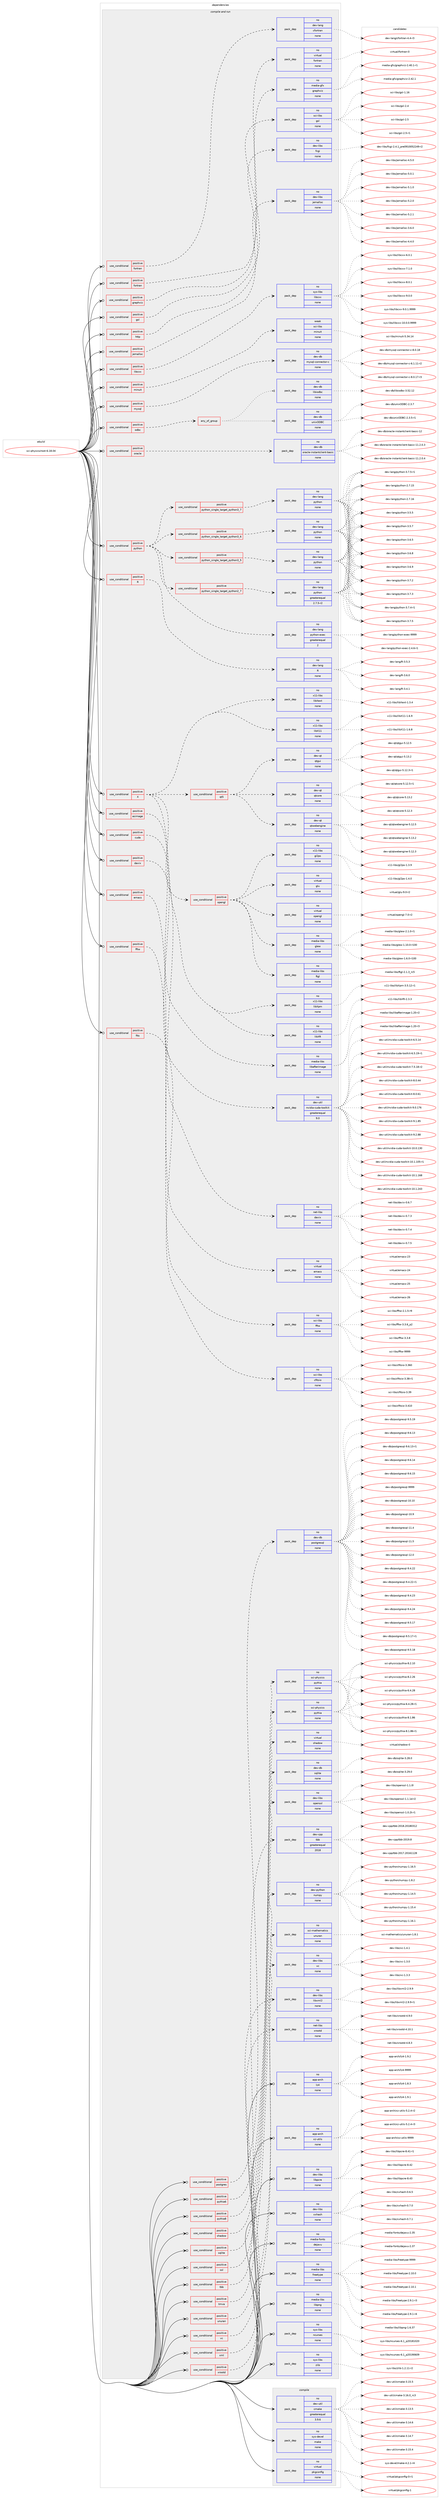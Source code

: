digraph prolog {

# *************
# Graph options
# *************

newrank=true;
concentrate=true;
compound=true;
graph [rankdir=LR,fontname=Helvetica,fontsize=10,ranksep=1.5];#, ranksep=2.5, nodesep=0.2];
edge  [arrowhead=vee];
node  [fontname=Helvetica,fontsize=10];

# **********
# The ebuild
# **********

subgraph cluster_leftcol {
color=gray;
rank=same;
label=<<i>ebuild</i>>;
id [label="sci-physics/root-6.18.04", color=red, width=4, href="../sci-physics/root-6.18.04.svg"];
}

# ****************
# The dependencies
# ****************

subgraph cluster_midcol {
color=gray;
label=<<i>dependencies</i>>;
subgraph cluster_compile {
fillcolor="#eeeeee";
style=filled;
label=<<i>compile</i>>;
subgraph pack639231 {
dependency864384 [label=<<TABLE BORDER="0" CELLBORDER="1" CELLSPACING="0" CELLPADDING="4" WIDTH="220"><TR><TD ROWSPAN="6" CELLPADDING="30">pack_dep</TD></TR><TR><TD WIDTH="110">no</TD></TR><TR><TD>dev-util</TD></TR><TR><TD>cmake</TD></TR><TR><TD>greaterequal</TD></TR><TR><TD>3.9.6</TD></TR></TABLE>>, shape=none, color=blue];
}
id:e -> dependency864384:w [weight=20,style="solid",arrowhead="vee"];
subgraph pack639232 {
dependency864385 [label=<<TABLE BORDER="0" CELLBORDER="1" CELLSPACING="0" CELLPADDING="4" WIDTH="220"><TR><TD ROWSPAN="6" CELLPADDING="30">pack_dep</TD></TR><TR><TD WIDTH="110">no</TD></TR><TR><TD>sys-devel</TD></TR><TR><TD>make</TD></TR><TR><TD>none</TD></TR><TR><TD></TD></TR></TABLE>>, shape=none, color=blue];
}
id:e -> dependency864385:w [weight=20,style="solid",arrowhead="vee"];
subgraph pack639233 {
dependency864386 [label=<<TABLE BORDER="0" CELLBORDER="1" CELLSPACING="0" CELLPADDING="4" WIDTH="220"><TR><TD ROWSPAN="6" CELLPADDING="30">pack_dep</TD></TR><TR><TD WIDTH="110">no</TD></TR><TR><TD>virtual</TD></TR><TR><TD>pkgconfig</TD></TR><TR><TD>none</TD></TR><TR><TD></TD></TR></TABLE>>, shape=none, color=blue];
}
id:e -> dependency864386:w [weight=20,style="solid",arrowhead="vee"];
}
subgraph cluster_compileandrun {
fillcolor="#eeeeee";
style=filled;
label=<<i>compile and run</i>>;
subgraph cond209878 {
dependency864387 [label=<<TABLE BORDER="0" CELLBORDER="1" CELLSPACING="0" CELLPADDING="4"><TR><TD ROWSPAN="3" CELLPADDING="10">use_conditional</TD></TR><TR><TD>positive</TD></TR><TR><TD>R</TD></TR></TABLE>>, shape=none, color=red];
subgraph pack639234 {
dependency864388 [label=<<TABLE BORDER="0" CELLBORDER="1" CELLSPACING="0" CELLPADDING="4" WIDTH="220"><TR><TD ROWSPAN="6" CELLPADDING="30">pack_dep</TD></TR><TR><TD WIDTH="110">no</TD></TR><TR><TD>dev-lang</TD></TR><TR><TD>R</TD></TR><TR><TD>none</TD></TR><TR><TD></TD></TR></TABLE>>, shape=none, color=blue];
}
dependency864387:e -> dependency864388:w [weight=20,style="dashed",arrowhead="vee"];
}
id:e -> dependency864387:w [weight=20,style="solid",arrowhead="odotvee"];
subgraph cond209879 {
dependency864389 [label=<<TABLE BORDER="0" CELLBORDER="1" CELLSPACING="0" CELLPADDING="4"><TR><TD ROWSPAN="3" CELLPADDING="10">use_conditional</TD></TR><TR><TD>positive</TD></TR><TR><TD>X</TD></TR></TABLE>>, shape=none, color=red];
subgraph pack639235 {
dependency864390 [label=<<TABLE BORDER="0" CELLBORDER="1" CELLSPACING="0" CELLPADDING="4" WIDTH="220"><TR><TD ROWSPAN="6" CELLPADDING="30">pack_dep</TD></TR><TR><TD WIDTH="110">no</TD></TR><TR><TD>x11-libs</TD></TR><TR><TD>libX11</TD></TR><TR><TD>none</TD></TR><TR><TD></TD></TR></TABLE>>, shape=none, color=blue];
}
dependency864389:e -> dependency864390:w [weight=20,style="dashed",arrowhead="vee"];
subgraph pack639236 {
dependency864391 [label=<<TABLE BORDER="0" CELLBORDER="1" CELLSPACING="0" CELLPADDING="4" WIDTH="220"><TR><TD ROWSPAN="6" CELLPADDING="30">pack_dep</TD></TR><TR><TD WIDTH="110">no</TD></TR><TR><TD>x11-libs</TD></TR><TR><TD>libXext</TD></TR><TR><TD>none</TD></TR><TR><TD></TD></TR></TABLE>>, shape=none, color=blue];
}
dependency864389:e -> dependency864391:w [weight=20,style="dashed",arrowhead="vee"];
subgraph pack639237 {
dependency864392 [label=<<TABLE BORDER="0" CELLBORDER="1" CELLSPACING="0" CELLPADDING="4" WIDTH="220"><TR><TD ROWSPAN="6" CELLPADDING="30">pack_dep</TD></TR><TR><TD WIDTH="110">no</TD></TR><TR><TD>x11-libs</TD></TR><TR><TD>libXft</TD></TR><TR><TD>none</TD></TR><TR><TD></TD></TR></TABLE>>, shape=none, color=blue];
}
dependency864389:e -> dependency864392:w [weight=20,style="dashed",arrowhead="vee"];
subgraph pack639238 {
dependency864393 [label=<<TABLE BORDER="0" CELLBORDER="1" CELLSPACING="0" CELLPADDING="4" WIDTH="220"><TR><TD ROWSPAN="6" CELLPADDING="30">pack_dep</TD></TR><TR><TD WIDTH="110">no</TD></TR><TR><TD>x11-libs</TD></TR><TR><TD>libXpm</TD></TR><TR><TD>none</TD></TR><TR><TD></TD></TR></TABLE>>, shape=none, color=blue];
}
dependency864389:e -> dependency864393:w [weight=20,style="dashed",arrowhead="vee"];
subgraph cond209880 {
dependency864394 [label=<<TABLE BORDER="0" CELLBORDER="1" CELLSPACING="0" CELLPADDING="4"><TR><TD ROWSPAN="3" CELLPADDING="10">use_conditional</TD></TR><TR><TD>positive</TD></TR><TR><TD>opengl</TD></TR></TABLE>>, shape=none, color=red];
subgraph pack639239 {
dependency864395 [label=<<TABLE BORDER="0" CELLBORDER="1" CELLSPACING="0" CELLPADDING="4" WIDTH="220"><TR><TD ROWSPAN="6" CELLPADDING="30">pack_dep</TD></TR><TR><TD WIDTH="110">no</TD></TR><TR><TD>media-libs</TD></TR><TR><TD>ftgl</TD></TR><TR><TD>none</TD></TR><TR><TD></TD></TR></TABLE>>, shape=none, color=blue];
}
dependency864394:e -> dependency864395:w [weight=20,style="dashed",arrowhead="vee"];
subgraph pack639240 {
dependency864396 [label=<<TABLE BORDER="0" CELLBORDER="1" CELLSPACING="0" CELLPADDING="4" WIDTH="220"><TR><TD ROWSPAN="6" CELLPADDING="30">pack_dep</TD></TR><TR><TD WIDTH="110">no</TD></TR><TR><TD>media-libs</TD></TR><TR><TD>glew</TD></TR><TR><TD>none</TD></TR><TR><TD></TD></TR></TABLE>>, shape=none, color=blue];
}
dependency864394:e -> dependency864396:w [weight=20,style="dashed",arrowhead="vee"];
subgraph pack639241 {
dependency864397 [label=<<TABLE BORDER="0" CELLBORDER="1" CELLSPACING="0" CELLPADDING="4" WIDTH="220"><TR><TD ROWSPAN="6" CELLPADDING="30">pack_dep</TD></TR><TR><TD WIDTH="110">no</TD></TR><TR><TD>virtual</TD></TR><TR><TD>opengl</TD></TR><TR><TD>none</TD></TR><TR><TD></TD></TR></TABLE>>, shape=none, color=blue];
}
dependency864394:e -> dependency864397:w [weight=20,style="dashed",arrowhead="vee"];
subgraph pack639242 {
dependency864398 [label=<<TABLE BORDER="0" CELLBORDER="1" CELLSPACING="0" CELLPADDING="4" WIDTH="220"><TR><TD ROWSPAN="6" CELLPADDING="30">pack_dep</TD></TR><TR><TD WIDTH="110">no</TD></TR><TR><TD>virtual</TD></TR><TR><TD>glu</TD></TR><TR><TD>none</TD></TR><TR><TD></TD></TR></TABLE>>, shape=none, color=blue];
}
dependency864394:e -> dependency864398:w [weight=20,style="dashed",arrowhead="vee"];
subgraph pack639243 {
dependency864399 [label=<<TABLE BORDER="0" CELLBORDER="1" CELLSPACING="0" CELLPADDING="4" WIDTH="220"><TR><TD ROWSPAN="6" CELLPADDING="30">pack_dep</TD></TR><TR><TD WIDTH="110">no</TD></TR><TR><TD>x11-libs</TD></TR><TR><TD>gl2ps</TD></TR><TR><TD>none</TD></TR><TR><TD></TD></TR></TABLE>>, shape=none, color=blue];
}
dependency864394:e -> dependency864399:w [weight=20,style="dashed",arrowhead="vee"];
}
dependency864389:e -> dependency864394:w [weight=20,style="dashed",arrowhead="vee"];
subgraph cond209881 {
dependency864400 [label=<<TABLE BORDER="0" CELLBORDER="1" CELLSPACING="0" CELLPADDING="4"><TR><TD ROWSPAN="3" CELLPADDING="10">use_conditional</TD></TR><TR><TD>positive</TD></TR><TR><TD>qt5</TD></TR></TABLE>>, shape=none, color=red];
subgraph pack639244 {
dependency864401 [label=<<TABLE BORDER="0" CELLBORDER="1" CELLSPACING="0" CELLPADDING="4" WIDTH="220"><TR><TD ROWSPAN="6" CELLPADDING="30">pack_dep</TD></TR><TR><TD WIDTH="110">no</TD></TR><TR><TD>dev-qt</TD></TR><TR><TD>qtcore</TD></TR><TR><TD>none</TD></TR><TR><TD></TD></TR></TABLE>>, shape=none, color=blue];
}
dependency864400:e -> dependency864401:w [weight=20,style="dashed",arrowhead="vee"];
subgraph pack639245 {
dependency864402 [label=<<TABLE BORDER="0" CELLBORDER="1" CELLSPACING="0" CELLPADDING="4" WIDTH="220"><TR><TD ROWSPAN="6" CELLPADDING="30">pack_dep</TD></TR><TR><TD WIDTH="110">no</TD></TR><TR><TD>dev-qt</TD></TR><TR><TD>qtgui</TD></TR><TR><TD>none</TD></TR><TR><TD></TD></TR></TABLE>>, shape=none, color=blue];
}
dependency864400:e -> dependency864402:w [weight=20,style="dashed",arrowhead="vee"];
subgraph pack639246 {
dependency864403 [label=<<TABLE BORDER="0" CELLBORDER="1" CELLSPACING="0" CELLPADDING="4" WIDTH="220"><TR><TD ROWSPAN="6" CELLPADDING="30">pack_dep</TD></TR><TR><TD WIDTH="110">no</TD></TR><TR><TD>dev-qt</TD></TR><TR><TD>qtwebengine</TD></TR><TR><TD>none</TD></TR><TR><TD></TD></TR></TABLE>>, shape=none, color=blue];
}
dependency864400:e -> dependency864403:w [weight=20,style="dashed",arrowhead="vee"];
}
dependency864389:e -> dependency864400:w [weight=20,style="dashed",arrowhead="vee"];
}
id:e -> dependency864389:w [weight=20,style="solid",arrowhead="odotvee"];
subgraph cond209882 {
dependency864404 [label=<<TABLE BORDER="0" CELLBORDER="1" CELLSPACING="0" CELLPADDING="4"><TR><TD ROWSPAN="3" CELLPADDING="10">use_conditional</TD></TR><TR><TD>positive</TD></TR><TR><TD>asimage</TD></TR></TABLE>>, shape=none, color=red];
subgraph pack639247 {
dependency864405 [label=<<TABLE BORDER="0" CELLBORDER="1" CELLSPACING="0" CELLPADDING="4" WIDTH="220"><TR><TD ROWSPAN="6" CELLPADDING="30">pack_dep</TD></TR><TR><TD WIDTH="110">no</TD></TR><TR><TD>media-libs</TD></TR><TR><TD>libafterimage</TD></TR><TR><TD>none</TD></TR><TR><TD></TD></TR></TABLE>>, shape=none, color=blue];
}
dependency864404:e -> dependency864405:w [weight=20,style="dashed",arrowhead="vee"];
}
id:e -> dependency864404:w [weight=20,style="solid",arrowhead="odotvee"];
subgraph cond209883 {
dependency864406 [label=<<TABLE BORDER="0" CELLBORDER="1" CELLSPACING="0" CELLPADDING="4"><TR><TD ROWSPAN="3" CELLPADDING="10">use_conditional</TD></TR><TR><TD>positive</TD></TR><TR><TD>cuda</TD></TR></TABLE>>, shape=none, color=red];
subgraph pack639248 {
dependency864407 [label=<<TABLE BORDER="0" CELLBORDER="1" CELLSPACING="0" CELLPADDING="4" WIDTH="220"><TR><TD ROWSPAN="6" CELLPADDING="30">pack_dep</TD></TR><TR><TD WIDTH="110">no</TD></TR><TR><TD>dev-util</TD></TR><TR><TD>nvidia-cuda-toolkit</TD></TR><TR><TD>greaterequal</TD></TR><TR><TD>9.0</TD></TR></TABLE>>, shape=none, color=blue];
}
dependency864406:e -> dependency864407:w [weight=20,style="dashed",arrowhead="vee"];
}
id:e -> dependency864406:w [weight=20,style="solid",arrowhead="odotvee"];
subgraph cond209884 {
dependency864408 [label=<<TABLE BORDER="0" CELLBORDER="1" CELLSPACING="0" CELLPADDING="4"><TR><TD ROWSPAN="3" CELLPADDING="10">use_conditional</TD></TR><TR><TD>positive</TD></TR><TR><TD>davix</TD></TR></TABLE>>, shape=none, color=red];
subgraph pack639249 {
dependency864409 [label=<<TABLE BORDER="0" CELLBORDER="1" CELLSPACING="0" CELLPADDING="4" WIDTH="220"><TR><TD ROWSPAN="6" CELLPADDING="30">pack_dep</TD></TR><TR><TD WIDTH="110">no</TD></TR><TR><TD>net-libs</TD></TR><TR><TD>davix</TD></TR><TR><TD>none</TD></TR><TR><TD></TD></TR></TABLE>>, shape=none, color=blue];
}
dependency864408:e -> dependency864409:w [weight=20,style="dashed",arrowhead="vee"];
}
id:e -> dependency864408:w [weight=20,style="solid",arrowhead="odotvee"];
subgraph cond209885 {
dependency864410 [label=<<TABLE BORDER="0" CELLBORDER="1" CELLSPACING="0" CELLPADDING="4"><TR><TD ROWSPAN="3" CELLPADDING="10">use_conditional</TD></TR><TR><TD>positive</TD></TR><TR><TD>emacs</TD></TR></TABLE>>, shape=none, color=red];
subgraph pack639250 {
dependency864411 [label=<<TABLE BORDER="0" CELLBORDER="1" CELLSPACING="0" CELLPADDING="4" WIDTH="220"><TR><TD ROWSPAN="6" CELLPADDING="30">pack_dep</TD></TR><TR><TD WIDTH="110">no</TD></TR><TR><TD>virtual</TD></TR><TR><TD>emacs</TD></TR><TR><TD>none</TD></TR><TR><TD></TD></TR></TABLE>>, shape=none, color=blue];
}
dependency864410:e -> dependency864411:w [weight=20,style="dashed",arrowhead="vee"];
}
id:e -> dependency864410:w [weight=20,style="solid",arrowhead="odotvee"];
subgraph cond209886 {
dependency864412 [label=<<TABLE BORDER="0" CELLBORDER="1" CELLSPACING="0" CELLPADDING="4"><TR><TD ROWSPAN="3" CELLPADDING="10">use_conditional</TD></TR><TR><TD>positive</TD></TR><TR><TD>fftw</TD></TR></TABLE>>, shape=none, color=red];
subgraph pack639251 {
dependency864413 [label=<<TABLE BORDER="0" CELLBORDER="1" CELLSPACING="0" CELLPADDING="4" WIDTH="220"><TR><TD ROWSPAN="6" CELLPADDING="30">pack_dep</TD></TR><TR><TD WIDTH="110">no</TD></TR><TR><TD>sci-libs</TD></TR><TR><TD>fftw</TD></TR><TR><TD>none</TD></TR><TR><TD></TD></TR></TABLE>>, shape=none, color=blue];
}
dependency864412:e -> dependency864413:w [weight=20,style="dashed",arrowhead="vee"];
}
id:e -> dependency864412:w [weight=20,style="solid",arrowhead="odotvee"];
subgraph cond209887 {
dependency864414 [label=<<TABLE BORDER="0" CELLBORDER="1" CELLSPACING="0" CELLPADDING="4"><TR><TD ROWSPAN="3" CELLPADDING="10">use_conditional</TD></TR><TR><TD>positive</TD></TR><TR><TD>fits</TD></TR></TABLE>>, shape=none, color=red];
subgraph pack639252 {
dependency864415 [label=<<TABLE BORDER="0" CELLBORDER="1" CELLSPACING="0" CELLPADDING="4" WIDTH="220"><TR><TD ROWSPAN="6" CELLPADDING="30">pack_dep</TD></TR><TR><TD WIDTH="110">no</TD></TR><TR><TD>sci-libs</TD></TR><TR><TD>cfitsio</TD></TR><TR><TD>none</TD></TR><TR><TD></TD></TR></TABLE>>, shape=none, color=blue];
}
dependency864414:e -> dependency864415:w [weight=20,style="dashed",arrowhead="vee"];
}
id:e -> dependency864414:w [weight=20,style="solid",arrowhead="odotvee"];
subgraph cond209888 {
dependency864416 [label=<<TABLE BORDER="0" CELLBORDER="1" CELLSPACING="0" CELLPADDING="4"><TR><TD ROWSPAN="3" CELLPADDING="10">use_conditional</TD></TR><TR><TD>positive</TD></TR><TR><TD>fortran</TD></TR></TABLE>>, shape=none, color=red];
subgraph pack639253 {
dependency864417 [label=<<TABLE BORDER="0" CELLBORDER="1" CELLSPACING="0" CELLPADDING="4" WIDTH="220"><TR><TD ROWSPAN="6" CELLPADDING="30">pack_dep</TD></TR><TR><TD WIDTH="110">no</TD></TR><TR><TD>dev-lang</TD></TR><TR><TD>cfortran</TD></TR><TR><TD>none</TD></TR><TR><TD></TD></TR></TABLE>>, shape=none, color=blue];
}
dependency864416:e -> dependency864417:w [weight=20,style="dashed",arrowhead="vee"];
}
id:e -> dependency864416:w [weight=20,style="solid",arrowhead="odotvee"];
subgraph cond209889 {
dependency864418 [label=<<TABLE BORDER="0" CELLBORDER="1" CELLSPACING="0" CELLPADDING="4"><TR><TD ROWSPAN="3" CELLPADDING="10">use_conditional</TD></TR><TR><TD>positive</TD></TR><TR><TD>fortran</TD></TR></TABLE>>, shape=none, color=red];
subgraph pack639254 {
dependency864419 [label=<<TABLE BORDER="0" CELLBORDER="1" CELLSPACING="0" CELLPADDING="4" WIDTH="220"><TR><TD ROWSPAN="6" CELLPADDING="30">pack_dep</TD></TR><TR><TD WIDTH="110">no</TD></TR><TR><TD>virtual</TD></TR><TR><TD>fortran</TD></TR><TR><TD>none</TD></TR><TR><TD></TD></TR></TABLE>>, shape=none, color=blue];
}
dependency864418:e -> dependency864419:w [weight=20,style="dashed",arrowhead="vee"];
}
id:e -> dependency864418:w [weight=20,style="solid",arrowhead="odotvee"];
subgraph cond209890 {
dependency864420 [label=<<TABLE BORDER="0" CELLBORDER="1" CELLSPACING="0" CELLPADDING="4"><TR><TD ROWSPAN="3" CELLPADDING="10">use_conditional</TD></TR><TR><TD>positive</TD></TR><TR><TD>graphviz</TD></TR></TABLE>>, shape=none, color=red];
subgraph pack639255 {
dependency864421 [label=<<TABLE BORDER="0" CELLBORDER="1" CELLSPACING="0" CELLPADDING="4" WIDTH="220"><TR><TD ROWSPAN="6" CELLPADDING="30">pack_dep</TD></TR><TR><TD WIDTH="110">no</TD></TR><TR><TD>media-gfx</TD></TR><TR><TD>graphviz</TD></TR><TR><TD>none</TD></TR><TR><TD></TD></TR></TABLE>>, shape=none, color=blue];
}
dependency864420:e -> dependency864421:w [weight=20,style="dashed",arrowhead="vee"];
}
id:e -> dependency864420:w [weight=20,style="solid",arrowhead="odotvee"];
subgraph cond209891 {
dependency864422 [label=<<TABLE BORDER="0" CELLBORDER="1" CELLSPACING="0" CELLPADDING="4"><TR><TD ROWSPAN="3" CELLPADDING="10">use_conditional</TD></TR><TR><TD>positive</TD></TR><TR><TD>gsl</TD></TR></TABLE>>, shape=none, color=red];
subgraph pack639256 {
dependency864423 [label=<<TABLE BORDER="0" CELLBORDER="1" CELLSPACING="0" CELLPADDING="4" WIDTH="220"><TR><TD ROWSPAN="6" CELLPADDING="30">pack_dep</TD></TR><TR><TD WIDTH="110">no</TD></TR><TR><TD>sci-libs</TD></TR><TR><TD>gsl</TD></TR><TR><TD>none</TD></TR><TR><TD></TD></TR></TABLE>>, shape=none, color=blue];
}
dependency864422:e -> dependency864423:w [weight=20,style="dashed",arrowhead="vee"];
}
id:e -> dependency864422:w [weight=20,style="solid",arrowhead="odotvee"];
subgraph cond209892 {
dependency864424 [label=<<TABLE BORDER="0" CELLBORDER="1" CELLSPACING="0" CELLPADDING="4"><TR><TD ROWSPAN="3" CELLPADDING="10">use_conditional</TD></TR><TR><TD>positive</TD></TR><TR><TD>http</TD></TR></TABLE>>, shape=none, color=red];
subgraph pack639257 {
dependency864425 [label=<<TABLE BORDER="0" CELLBORDER="1" CELLSPACING="0" CELLPADDING="4" WIDTH="220"><TR><TD ROWSPAN="6" CELLPADDING="30">pack_dep</TD></TR><TR><TD WIDTH="110">no</TD></TR><TR><TD>dev-libs</TD></TR><TR><TD>fcgi</TD></TR><TR><TD>none</TD></TR><TR><TD></TD></TR></TABLE>>, shape=none, color=blue];
}
dependency864424:e -> dependency864425:w [weight=20,style="dashed",arrowhead="vee"];
}
id:e -> dependency864424:w [weight=20,style="solid",arrowhead="odotvee"];
subgraph cond209893 {
dependency864426 [label=<<TABLE BORDER="0" CELLBORDER="1" CELLSPACING="0" CELLPADDING="4"><TR><TD ROWSPAN="3" CELLPADDING="10">use_conditional</TD></TR><TR><TD>positive</TD></TR><TR><TD>jemalloc</TD></TR></TABLE>>, shape=none, color=red];
subgraph pack639258 {
dependency864427 [label=<<TABLE BORDER="0" CELLBORDER="1" CELLSPACING="0" CELLPADDING="4" WIDTH="220"><TR><TD ROWSPAN="6" CELLPADDING="30">pack_dep</TD></TR><TR><TD WIDTH="110">no</TD></TR><TR><TD>dev-libs</TD></TR><TR><TD>jemalloc</TD></TR><TR><TD>none</TD></TR><TR><TD></TD></TR></TABLE>>, shape=none, color=blue];
}
dependency864426:e -> dependency864427:w [weight=20,style="dashed",arrowhead="vee"];
}
id:e -> dependency864426:w [weight=20,style="solid",arrowhead="odotvee"];
subgraph cond209894 {
dependency864428 [label=<<TABLE BORDER="0" CELLBORDER="1" CELLSPACING="0" CELLPADDING="4"><TR><TD ROWSPAN="3" CELLPADDING="10">use_conditional</TD></TR><TR><TD>positive</TD></TR><TR><TD>libcxx</TD></TR></TABLE>>, shape=none, color=red];
subgraph pack639259 {
dependency864429 [label=<<TABLE BORDER="0" CELLBORDER="1" CELLSPACING="0" CELLPADDING="4" WIDTH="220"><TR><TD ROWSPAN="6" CELLPADDING="30">pack_dep</TD></TR><TR><TD WIDTH="110">no</TD></TR><TR><TD>sys-libs</TD></TR><TR><TD>libcxx</TD></TR><TR><TD>none</TD></TR><TR><TD></TD></TR></TABLE>>, shape=none, color=blue];
}
dependency864428:e -> dependency864429:w [weight=20,style="dashed",arrowhead="vee"];
}
id:e -> dependency864428:w [weight=20,style="solid",arrowhead="odotvee"];
subgraph cond209895 {
dependency864430 [label=<<TABLE BORDER="0" CELLBORDER="1" CELLSPACING="0" CELLPADDING="4"><TR><TD ROWSPAN="3" CELLPADDING="10">use_conditional</TD></TR><TR><TD>positive</TD></TR><TR><TD>minuit</TD></TR></TABLE>>, shape=none, color=red];
subgraph pack639260 {
dependency864431 [label=<<TABLE BORDER="0" CELLBORDER="1" CELLSPACING="0" CELLPADDING="4" WIDTH="220"><TR><TD ROWSPAN="6" CELLPADDING="30">pack_dep</TD></TR><TR><TD WIDTH="110">weak</TD></TR><TR><TD>sci-libs</TD></TR><TR><TD>minuit</TD></TR><TR><TD>none</TD></TR><TR><TD></TD></TR></TABLE>>, shape=none, color=blue];
}
dependency864430:e -> dependency864431:w [weight=20,style="dashed",arrowhead="vee"];
}
id:e -> dependency864430:w [weight=20,style="solid",arrowhead="odotvee"];
subgraph cond209896 {
dependency864432 [label=<<TABLE BORDER="0" CELLBORDER="1" CELLSPACING="0" CELLPADDING="4"><TR><TD ROWSPAN="3" CELLPADDING="10">use_conditional</TD></TR><TR><TD>positive</TD></TR><TR><TD>mysql</TD></TR></TABLE>>, shape=none, color=red];
subgraph pack639261 {
dependency864433 [label=<<TABLE BORDER="0" CELLBORDER="1" CELLSPACING="0" CELLPADDING="4" WIDTH="220"><TR><TD ROWSPAN="6" CELLPADDING="30">pack_dep</TD></TR><TR><TD WIDTH="110">no</TD></TR><TR><TD>dev-db</TD></TR><TR><TD>mysql-connector-c</TD></TR><TR><TD>none</TD></TR><TR><TD></TD></TR></TABLE>>, shape=none, color=blue];
}
dependency864432:e -> dependency864433:w [weight=20,style="dashed",arrowhead="vee"];
}
id:e -> dependency864432:w [weight=20,style="solid",arrowhead="odotvee"];
subgraph cond209897 {
dependency864434 [label=<<TABLE BORDER="0" CELLBORDER="1" CELLSPACING="0" CELLPADDING="4"><TR><TD ROWSPAN="3" CELLPADDING="10">use_conditional</TD></TR><TR><TD>positive</TD></TR><TR><TD>odbc</TD></TR></TABLE>>, shape=none, color=red];
subgraph any14763 {
dependency864435 [label=<<TABLE BORDER="0" CELLBORDER="1" CELLSPACING="0" CELLPADDING="4"><TR><TD CELLPADDING="10">any_of_group</TD></TR></TABLE>>, shape=none, color=red];subgraph pack639262 {
dependency864436 [label=<<TABLE BORDER="0" CELLBORDER="1" CELLSPACING="0" CELLPADDING="4" WIDTH="220"><TR><TD ROWSPAN="6" CELLPADDING="30">pack_dep</TD></TR><TR><TD WIDTH="110">no</TD></TR><TR><TD>dev-db</TD></TR><TR><TD>libiodbc</TD></TR><TR><TD>none</TD></TR><TR><TD></TD></TR></TABLE>>, shape=none, color=blue];
}
dependency864435:e -> dependency864436:w [weight=20,style="dotted",arrowhead="oinv"];
subgraph pack639263 {
dependency864437 [label=<<TABLE BORDER="0" CELLBORDER="1" CELLSPACING="0" CELLPADDING="4" WIDTH="220"><TR><TD ROWSPAN="6" CELLPADDING="30">pack_dep</TD></TR><TR><TD WIDTH="110">no</TD></TR><TR><TD>dev-db</TD></TR><TR><TD>unixODBC</TD></TR><TR><TD>none</TD></TR><TR><TD></TD></TR></TABLE>>, shape=none, color=blue];
}
dependency864435:e -> dependency864437:w [weight=20,style="dotted",arrowhead="oinv"];
}
dependency864434:e -> dependency864435:w [weight=20,style="dashed",arrowhead="vee"];
}
id:e -> dependency864434:w [weight=20,style="solid",arrowhead="odotvee"];
subgraph cond209898 {
dependency864438 [label=<<TABLE BORDER="0" CELLBORDER="1" CELLSPACING="0" CELLPADDING="4"><TR><TD ROWSPAN="3" CELLPADDING="10">use_conditional</TD></TR><TR><TD>positive</TD></TR><TR><TD>oracle</TD></TR></TABLE>>, shape=none, color=red];
subgraph pack639264 {
dependency864439 [label=<<TABLE BORDER="0" CELLBORDER="1" CELLSPACING="0" CELLPADDING="4" WIDTH="220"><TR><TD ROWSPAN="6" CELLPADDING="30">pack_dep</TD></TR><TR><TD WIDTH="110">no</TD></TR><TR><TD>dev-db</TD></TR><TR><TD>oracle-instantclient-basic</TD></TR><TR><TD>none</TD></TR><TR><TD></TD></TR></TABLE>>, shape=none, color=blue];
}
dependency864438:e -> dependency864439:w [weight=20,style="dashed",arrowhead="vee"];
}
id:e -> dependency864438:w [weight=20,style="solid",arrowhead="odotvee"];
subgraph cond209899 {
dependency864440 [label=<<TABLE BORDER="0" CELLBORDER="1" CELLSPACING="0" CELLPADDING="4"><TR><TD ROWSPAN="3" CELLPADDING="10">use_conditional</TD></TR><TR><TD>positive</TD></TR><TR><TD>postgres</TD></TR></TABLE>>, shape=none, color=red];
subgraph pack639265 {
dependency864441 [label=<<TABLE BORDER="0" CELLBORDER="1" CELLSPACING="0" CELLPADDING="4" WIDTH="220"><TR><TD ROWSPAN="6" CELLPADDING="30">pack_dep</TD></TR><TR><TD WIDTH="110">no</TD></TR><TR><TD>dev-db</TD></TR><TR><TD>postgresql</TD></TR><TR><TD>none</TD></TR><TR><TD></TD></TR></TABLE>>, shape=none, color=blue];
}
dependency864440:e -> dependency864441:w [weight=20,style="dashed",arrowhead="vee"];
}
id:e -> dependency864440:w [weight=20,style="solid",arrowhead="odotvee"];
subgraph cond209900 {
dependency864442 [label=<<TABLE BORDER="0" CELLBORDER="1" CELLSPACING="0" CELLPADDING="4"><TR><TD ROWSPAN="3" CELLPADDING="10">use_conditional</TD></TR><TR><TD>positive</TD></TR><TR><TD>pythia6</TD></TR></TABLE>>, shape=none, color=red];
subgraph pack639266 {
dependency864443 [label=<<TABLE BORDER="0" CELLBORDER="1" CELLSPACING="0" CELLPADDING="4" WIDTH="220"><TR><TD ROWSPAN="6" CELLPADDING="30">pack_dep</TD></TR><TR><TD WIDTH="110">no</TD></TR><TR><TD>sci-physics</TD></TR><TR><TD>pythia</TD></TR><TR><TD>none</TD></TR><TR><TD></TD></TR></TABLE>>, shape=none, color=blue];
}
dependency864442:e -> dependency864443:w [weight=20,style="dashed",arrowhead="vee"];
}
id:e -> dependency864442:w [weight=20,style="solid",arrowhead="odotvee"];
subgraph cond209901 {
dependency864444 [label=<<TABLE BORDER="0" CELLBORDER="1" CELLSPACING="0" CELLPADDING="4"><TR><TD ROWSPAN="3" CELLPADDING="10">use_conditional</TD></TR><TR><TD>positive</TD></TR><TR><TD>pythia8</TD></TR></TABLE>>, shape=none, color=red];
subgraph pack639267 {
dependency864445 [label=<<TABLE BORDER="0" CELLBORDER="1" CELLSPACING="0" CELLPADDING="4" WIDTH="220"><TR><TD ROWSPAN="6" CELLPADDING="30">pack_dep</TD></TR><TR><TD WIDTH="110">no</TD></TR><TR><TD>sci-physics</TD></TR><TR><TD>pythia</TD></TR><TR><TD>none</TD></TR><TR><TD></TD></TR></TABLE>>, shape=none, color=blue];
}
dependency864444:e -> dependency864445:w [weight=20,style="dashed",arrowhead="vee"];
}
id:e -> dependency864444:w [weight=20,style="solid",arrowhead="odotvee"];
subgraph cond209902 {
dependency864446 [label=<<TABLE BORDER="0" CELLBORDER="1" CELLSPACING="0" CELLPADDING="4"><TR><TD ROWSPAN="3" CELLPADDING="10">use_conditional</TD></TR><TR><TD>positive</TD></TR><TR><TD>python</TD></TR></TABLE>>, shape=none, color=red];
subgraph cond209903 {
dependency864447 [label=<<TABLE BORDER="0" CELLBORDER="1" CELLSPACING="0" CELLPADDING="4"><TR><TD ROWSPAN="3" CELLPADDING="10">use_conditional</TD></TR><TR><TD>positive</TD></TR><TR><TD>python_single_target_python2_7</TD></TR></TABLE>>, shape=none, color=red];
subgraph pack639268 {
dependency864448 [label=<<TABLE BORDER="0" CELLBORDER="1" CELLSPACING="0" CELLPADDING="4" WIDTH="220"><TR><TD ROWSPAN="6" CELLPADDING="30">pack_dep</TD></TR><TR><TD WIDTH="110">no</TD></TR><TR><TD>dev-lang</TD></TR><TR><TD>python</TD></TR><TR><TD>greaterequal</TD></TR><TR><TD>2.7.5-r2</TD></TR></TABLE>>, shape=none, color=blue];
}
dependency864447:e -> dependency864448:w [weight=20,style="dashed",arrowhead="vee"];
}
dependency864446:e -> dependency864447:w [weight=20,style="dashed",arrowhead="vee"];
subgraph cond209904 {
dependency864449 [label=<<TABLE BORDER="0" CELLBORDER="1" CELLSPACING="0" CELLPADDING="4"><TR><TD ROWSPAN="3" CELLPADDING="10">use_conditional</TD></TR><TR><TD>positive</TD></TR><TR><TD>python_single_target_python3_5</TD></TR></TABLE>>, shape=none, color=red];
subgraph pack639269 {
dependency864450 [label=<<TABLE BORDER="0" CELLBORDER="1" CELLSPACING="0" CELLPADDING="4" WIDTH="220"><TR><TD ROWSPAN="6" CELLPADDING="30">pack_dep</TD></TR><TR><TD WIDTH="110">no</TD></TR><TR><TD>dev-lang</TD></TR><TR><TD>python</TD></TR><TR><TD>none</TD></TR><TR><TD></TD></TR></TABLE>>, shape=none, color=blue];
}
dependency864449:e -> dependency864450:w [weight=20,style="dashed",arrowhead="vee"];
}
dependency864446:e -> dependency864449:w [weight=20,style="dashed",arrowhead="vee"];
subgraph cond209905 {
dependency864451 [label=<<TABLE BORDER="0" CELLBORDER="1" CELLSPACING="0" CELLPADDING="4"><TR><TD ROWSPAN="3" CELLPADDING="10">use_conditional</TD></TR><TR><TD>positive</TD></TR><TR><TD>python_single_target_python3_6</TD></TR></TABLE>>, shape=none, color=red];
subgraph pack639270 {
dependency864452 [label=<<TABLE BORDER="0" CELLBORDER="1" CELLSPACING="0" CELLPADDING="4" WIDTH="220"><TR><TD ROWSPAN="6" CELLPADDING="30">pack_dep</TD></TR><TR><TD WIDTH="110">no</TD></TR><TR><TD>dev-lang</TD></TR><TR><TD>python</TD></TR><TR><TD>none</TD></TR><TR><TD></TD></TR></TABLE>>, shape=none, color=blue];
}
dependency864451:e -> dependency864452:w [weight=20,style="dashed",arrowhead="vee"];
}
dependency864446:e -> dependency864451:w [weight=20,style="dashed",arrowhead="vee"];
subgraph cond209906 {
dependency864453 [label=<<TABLE BORDER="0" CELLBORDER="1" CELLSPACING="0" CELLPADDING="4"><TR><TD ROWSPAN="3" CELLPADDING="10">use_conditional</TD></TR><TR><TD>positive</TD></TR><TR><TD>python_single_target_python3_7</TD></TR></TABLE>>, shape=none, color=red];
subgraph pack639271 {
dependency864454 [label=<<TABLE BORDER="0" CELLBORDER="1" CELLSPACING="0" CELLPADDING="4" WIDTH="220"><TR><TD ROWSPAN="6" CELLPADDING="30">pack_dep</TD></TR><TR><TD WIDTH="110">no</TD></TR><TR><TD>dev-lang</TD></TR><TR><TD>python</TD></TR><TR><TD>none</TD></TR><TR><TD></TD></TR></TABLE>>, shape=none, color=blue];
}
dependency864453:e -> dependency864454:w [weight=20,style="dashed",arrowhead="vee"];
}
dependency864446:e -> dependency864453:w [weight=20,style="dashed",arrowhead="vee"];
subgraph pack639272 {
dependency864455 [label=<<TABLE BORDER="0" CELLBORDER="1" CELLSPACING="0" CELLPADDING="4" WIDTH="220"><TR><TD ROWSPAN="6" CELLPADDING="30">pack_dep</TD></TR><TR><TD WIDTH="110">no</TD></TR><TR><TD>dev-lang</TD></TR><TR><TD>python-exec</TD></TR><TR><TD>greaterequal</TD></TR><TR><TD>2</TD></TR></TABLE>>, shape=none, color=blue];
}
dependency864446:e -> dependency864455:w [weight=20,style="dashed",arrowhead="vee"];
}
id:e -> dependency864446:w [weight=20,style="solid",arrowhead="odotvee"];
subgraph cond209907 {
dependency864456 [label=<<TABLE BORDER="0" CELLBORDER="1" CELLSPACING="0" CELLPADDING="4"><TR><TD ROWSPAN="3" CELLPADDING="10">use_conditional</TD></TR><TR><TD>positive</TD></TR><TR><TD>shadow</TD></TR></TABLE>>, shape=none, color=red];
subgraph pack639273 {
dependency864457 [label=<<TABLE BORDER="0" CELLBORDER="1" CELLSPACING="0" CELLPADDING="4" WIDTH="220"><TR><TD ROWSPAN="6" CELLPADDING="30">pack_dep</TD></TR><TR><TD WIDTH="110">no</TD></TR><TR><TD>virtual</TD></TR><TR><TD>shadow</TD></TR><TR><TD>none</TD></TR><TR><TD></TD></TR></TABLE>>, shape=none, color=blue];
}
dependency864456:e -> dependency864457:w [weight=20,style="dashed",arrowhead="vee"];
}
id:e -> dependency864456:w [weight=20,style="solid",arrowhead="odotvee"];
subgraph cond209908 {
dependency864458 [label=<<TABLE BORDER="0" CELLBORDER="1" CELLSPACING="0" CELLPADDING="4"><TR><TD ROWSPAN="3" CELLPADDING="10">use_conditional</TD></TR><TR><TD>positive</TD></TR><TR><TD>sqlite</TD></TR></TABLE>>, shape=none, color=red];
subgraph pack639274 {
dependency864459 [label=<<TABLE BORDER="0" CELLBORDER="1" CELLSPACING="0" CELLPADDING="4" WIDTH="220"><TR><TD ROWSPAN="6" CELLPADDING="30">pack_dep</TD></TR><TR><TD WIDTH="110">no</TD></TR><TR><TD>dev-db</TD></TR><TR><TD>sqlite</TD></TR><TR><TD>none</TD></TR><TR><TD></TD></TR></TABLE>>, shape=none, color=blue];
}
dependency864458:e -> dependency864459:w [weight=20,style="dashed",arrowhead="vee"];
}
id:e -> dependency864458:w [weight=20,style="solid",arrowhead="odotvee"];
subgraph cond209909 {
dependency864460 [label=<<TABLE BORDER="0" CELLBORDER="1" CELLSPACING="0" CELLPADDING="4"><TR><TD ROWSPAN="3" CELLPADDING="10">use_conditional</TD></TR><TR><TD>positive</TD></TR><TR><TD>ssl</TD></TR></TABLE>>, shape=none, color=red];
subgraph pack639275 {
dependency864461 [label=<<TABLE BORDER="0" CELLBORDER="1" CELLSPACING="0" CELLPADDING="4" WIDTH="220"><TR><TD ROWSPAN="6" CELLPADDING="30">pack_dep</TD></TR><TR><TD WIDTH="110">no</TD></TR><TR><TD>dev-libs</TD></TR><TR><TD>openssl</TD></TR><TR><TD>none</TD></TR><TR><TD></TD></TR></TABLE>>, shape=none, color=blue];
}
dependency864460:e -> dependency864461:w [weight=20,style="dashed",arrowhead="vee"];
}
id:e -> dependency864460:w [weight=20,style="solid",arrowhead="odotvee"];
subgraph cond209910 {
dependency864462 [label=<<TABLE BORDER="0" CELLBORDER="1" CELLSPACING="0" CELLPADDING="4"><TR><TD ROWSPAN="3" CELLPADDING="10">use_conditional</TD></TR><TR><TD>positive</TD></TR><TR><TD>tbb</TD></TR></TABLE>>, shape=none, color=red];
subgraph pack639276 {
dependency864463 [label=<<TABLE BORDER="0" CELLBORDER="1" CELLSPACING="0" CELLPADDING="4" WIDTH="220"><TR><TD ROWSPAN="6" CELLPADDING="30">pack_dep</TD></TR><TR><TD WIDTH="110">no</TD></TR><TR><TD>dev-cpp</TD></TR><TR><TD>tbb</TD></TR><TR><TD>greaterequal</TD></TR><TR><TD>2018</TD></TR></TABLE>>, shape=none, color=blue];
}
dependency864462:e -> dependency864463:w [weight=20,style="dashed",arrowhead="vee"];
}
id:e -> dependency864462:w [weight=20,style="solid",arrowhead="odotvee"];
subgraph cond209911 {
dependency864464 [label=<<TABLE BORDER="0" CELLBORDER="1" CELLSPACING="0" CELLPADDING="4"><TR><TD ROWSPAN="3" CELLPADDING="10">use_conditional</TD></TR><TR><TD>positive</TD></TR><TR><TD>tmva</TD></TR></TABLE>>, shape=none, color=red];
subgraph pack639277 {
dependency864465 [label=<<TABLE BORDER="0" CELLBORDER="1" CELLSPACING="0" CELLPADDING="4" WIDTH="220"><TR><TD ROWSPAN="6" CELLPADDING="30">pack_dep</TD></TR><TR><TD WIDTH="110">no</TD></TR><TR><TD>dev-python</TD></TR><TR><TD>numpy</TD></TR><TR><TD>none</TD></TR><TR><TD></TD></TR></TABLE>>, shape=none, color=blue];
}
dependency864464:e -> dependency864465:w [weight=20,style="dashed",arrowhead="vee"];
}
id:e -> dependency864464:w [weight=20,style="solid",arrowhead="odotvee"];
subgraph cond209912 {
dependency864466 [label=<<TABLE BORDER="0" CELLBORDER="1" CELLSPACING="0" CELLPADDING="4"><TR><TD ROWSPAN="3" CELLPADDING="10">use_conditional</TD></TR><TR><TD>positive</TD></TR><TR><TD>unuran</TD></TR></TABLE>>, shape=none, color=red];
subgraph pack639278 {
dependency864467 [label=<<TABLE BORDER="0" CELLBORDER="1" CELLSPACING="0" CELLPADDING="4" WIDTH="220"><TR><TD ROWSPAN="6" CELLPADDING="30">pack_dep</TD></TR><TR><TD WIDTH="110">no</TD></TR><TR><TD>sci-mathematics</TD></TR><TR><TD>unuran</TD></TR><TR><TD>none</TD></TR><TR><TD></TD></TR></TABLE>>, shape=none, color=blue];
}
dependency864466:e -> dependency864467:w [weight=20,style="dashed",arrowhead="vee"];
}
id:e -> dependency864466:w [weight=20,style="solid",arrowhead="odotvee"];
subgraph cond209913 {
dependency864468 [label=<<TABLE BORDER="0" CELLBORDER="1" CELLSPACING="0" CELLPADDING="4"><TR><TD ROWSPAN="3" CELLPADDING="10">use_conditional</TD></TR><TR><TD>positive</TD></TR><TR><TD>vc</TD></TR></TABLE>>, shape=none, color=red];
subgraph pack639279 {
dependency864469 [label=<<TABLE BORDER="0" CELLBORDER="1" CELLSPACING="0" CELLPADDING="4" WIDTH="220"><TR><TD ROWSPAN="6" CELLPADDING="30">pack_dep</TD></TR><TR><TD WIDTH="110">no</TD></TR><TR><TD>dev-libs</TD></TR><TR><TD>vc</TD></TR><TR><TD>none</TD></TR><TR><TD></TD></TR></TABLE>>, shape=none, color=blue];
}
dependency864468:e -> dependency864469:w [weight=20,style="dashed",arrowhead="vee"];
}
id:e -> dependency864468:w [weight=20,style="solid",arrowhead="odotvee"];
subgraph cond209914 {
dependency864470 [label=<<TABLE BORDER="0" CELLBORDER="1" CELLSPACING="0" CELLPADDING="4"><TR><TD ROWSPAN="3" CELLPADDING="10">use_conditional</TD></TR><TR><TD>positive</TD></TR><TR><TD>xml</TD></TR></TABLE>>, shape=none, color=red];
subgraph pack639280 {
dependency864471 [label=<<TABLE BORDER="0" CELLBORDER="1" CELLSPACING="0" CELLPADDING="4" WIDTH="220"><TR><TD ROWSPAN="6" CELLPADDING="30">pack_dep</TD></TR><TR><TD WIDTH="110">no</TD></TR><TR><TD>dev-libs</TD></TR><TR><TD>libxml2</TD></TR><TR><TD>none</TD></TR><TR><TD></TD></TR></TABLE>>, shape=none, color=blue];
}
dependency864470:e -> dependency864471:w [weight=20,style="dashed",arrowhead="vee"];
}
id:e -> dependency864470:w [weight=20,style="solid",arrowhead="odotvee"];
subgraph cond209915 {
dependency864472 [label=<<TABLE BORDER="0" CELLBORDER="1" CELLSPACING="0" CELLPADDING="4"><TR><TD ROWSPAN="3" CELLPADDING="10">use_conditional</TD></TR><TR><TD>positive</TD></TR><TR><TD>xrootd</TD></TR></TABLE>>, shape=none, color=red];
subgraph pack639281 {
dependency864473 [label=<<TABLE BORDER="0" CELLBORDER="1" CELLSPACING="0" CELLPADDING="4" WIDTH="220"><TR><TD ROWSPAN="6" CELLPADDING="30">pack_dep</TD></TR><TR><TD WIDTH="110">no</TD></TR><TR><TD>net-libs</TD></TR><TR><TD>xrootd</TD></TR><TR><TD>none</TD></TR><TR><TD></TD></TR></TABLE>>, shape=none, color=blue];
}
dependency864472:e -> dependency864473:w [weight=20,style="dashed",arrowhead="vee"];
}
id:e -> dependency864472:w [weight=20,style="solid",arrowhead="odotvee"];
subgraph pack639282 {
dependency864474 [label=<<TABLE BORDER="0" CELLBORDER="1" CELLSPACING="0" CELLPADDING="4" WIDTH="220"><TR><TD ROWSPAN="6" CELLPADDING="30">pack_dep</TD></TR><TR><TD WIDTH="110">no</TD></TR><TR><TD>app-arch</TD></TR><TR><TD>lz4</TD></TR><TR><TD>none</TD></TR><TR><TD></TD></TR></TABLE>>, shape=none, color=blue];
}
id:e -> dependency864474:w [weight=20,style="solid",arrowhead="odotvee"];
subgraph pack639283 {
dependency864475 [label=<<TABLE BORDER="0" CELLBORDER="1" CELLSPACING="0" CELLPADDING="4" WIDTH="220"><TR><TD ROWSPAN="6" CELLPADDING="30">pack_dep</TD></TR><TR><TD WIDTH="110">no</TD></TR><TR><TD>app-arch</TD></TR><TR><TD>xz-utils</TD></TR><TR><TD>none</TD></TR><TR><TD></TD></TR></TABLE>>, shape=none, color=blue];
}
id:e -> dependency864475:w [weight=20,style="solid",arrowhead="odotvee"];
subgraph pack639284 {
dependency864476 [label=<<TABLE BORDER="0" CELLBORDER="1" CELLSPACING="0" CELLPADDING="4" WIDTH="220"><TR><TD ROWSPAN="6" CELLPADDING="30">pack_dep</TD></TR><TR><TD WIDTH="110">no</TD></TR><TR><TD>dev-libs</TD></TR><TR><TD>libpcre</TD></TR><TR><TD>none</TD></TR><TR><TD></TD></TR></TABLE>>, shape=none, color=blue];
}
id:e -> dependency864476:w [weight=20,style="solid",arrowhead="odotvee"];
subgraph pack639285 {
dependency864477 [label=<<TABLE BORDER="0" CELLBORDER="1" CELLSPACING="0" CELLPADDING="4" WIDTH="220"><TR><TD ROWSPAN="6" CELLPADDING="30">pack_dep</TD></TR><TR><TD WIDTH="110">no</TD></TR><TR><TD>dev-libs</TD></TR><TR><TD>xxhash</TD></TR><TR><TD>none</TD></TR><TR><TD></TD></TR></TABLE>>, shape=none, color=blue];
}
id:e -> dependency864477:w [weight=20,style="solid",arrowhead="odotvee"];
subgraph pack639286 {
dependency864478 [label=<<TABLE BORDER="0" CELLBORDER="1" CELLSPACING="0" CELLPADDING="4" WIDTH="220"><TR><TD ROWSPAN="6" CELLPADDING="30">pack_dep</TD></TR><TR><TD WIDTH="110">no</TD></TR><TR><TD>media-fonts</TD></TR><TR><TD>dejavu</TD></TR><TR><TD>none</TD></TR><TR><TD></TD></TR></TABLE>>, shape=none, color=blue];
}
id:e -> dependency864478:w [weight=20,style="solid",arrowhead="odotvee"];
subgraph pack639287 {
dependency864479 [label=<<TABLE BORDER="0" CELLBORDER="1" CELLSPACING="0" CELLPADDING="4" WIDTH="220"><TR><TD ROWSPAN="6" CELLPADDING="30">pack_dep</TD></TR><TR><TD WIDTH="110">no</TD></TR><TR><TD>media-libs</TD></TR><TR><TD>freetype</TD></TR><TR><TD>none</TD></TR><TR><TD></TD></TR></TABLE>>, shape=none, color=blue];
}
id:e -> dependency864479:w [weight=20,style="solid",arrowhead="odotvee"];
subgraph pack639288 {
dependency864480 [label=<<TABLE BORDER="0" CELLBORDER="1" CELLSPACING="0" CELLPADDING="4" WIDTH="220"><TR><TD ROWSPAN="6" CELLPADDING="30">pack_dep</TD></TR><TR><TD WIDTH="110">no</TD></TR><TR><TD>media-libs</TD></TR><TR><TD>libpng</TD></TR><TR><TD>none</TD></TR><TR><TD></TD></TR></TABLE>>, shape=none, color=blue];
}
id:e -> dependency864480:w [weight=20,style="solid",arrowhead="odotvee"];
subgraph pack639289 {
dependency864481 [label=<<TABLE BORDER="0" CELLBORDER="1" CELLSPACING="0" CELLPADDING="4" WIDTH="220"><TR><TD ROWSPAN="6" CELLPADDING="30">pack_dep</TD></TR><TR><TD WIDTH="110">no</TD></TR><TR><TD>sys-libs</TD></TR><TR><TD>ncurses</TD></TR><TR><TD>none</TD></TR><TR><TD></TD></TR></TABLE>>, shape=none, color=blue];
}
id:e -> dependency864481:w [weight=20,style="solid",arrowhead="odotvee"];
subgraph pack639290 {
dependency864482 [label=<<TABLE BORDER="0" CELLBORDER="1" CELLSPACING="0" CELLPADDING="4" WIDTH="220"><TR><TD ROWSPAN="6" CELLPADDING="30">pack_dep</TD></TR><TR><TD WIDTH="110">no</TD></TR><TR><TD>sys-libs</TD></TR><TR><TD>zlib</TD></TR><TR><TD>none</TD></TR><TR><TD></TD></TR></TABLE>>, shape=none, color=blue];
}
id:e -> dependency864482:w [weight=20,style="solid",arrowhead="odotvee"];
}
subgraph cluster_run {
fillcolor="#eeeeee";
style=filled;
label=<<i>run</i>>;
}
}

# **************
# The candidates
# **************

subgraph cluster_choices {
rank=same;
color=gray;
label=<<i>candidates</i>>;

subgraph choice639231 {
color=black;
nodesep=1;
choice1001011184511711610510847991099710710145514649514653 [label="dev-util/cmake-3.13.5", color=red, width=4,href="../dev-util/cmake-3.13.5.svg"];
choice1001011184511711610510847991099710710145514649524654 [label="dev-util/cmake-3.14.6", color=red, width=4,href="../dev-util/cmake-3.14.6.svg"];
choice1001011184511711610510847991099710710145514649524655 [label="dev-util/cmake-3.14.7", color=red, width=4,href="../dev-util/cmake-3.14.7.svg"];
choice1001011184511711610510847991099710710145514649534652 [label="dev-util/cmake-3.15.4", color=red, width=4,href="../dev-util/cmake-3.15.4.svg"];
choice1001011184511711610510847991099710710145514649534653 [label="dev-util/cmake-3.15.5", color=red, width=4,href="../dev-util/cmake-3.15.5.svg"];
choice1001011184511711610510847991099710710145514649544648951149951 [label="dev-util/cmake-3.16.0_rc3", color=red, width=4,href="../dev-util/cmake-3.16.0_rc3.svg"];
dependency864384:e -> choice1001011184511711610510847991099710710145514649514653:w [style=dotted,weight="100"];
dependency864384:e -> choice1001011184511711610510847991099710710145514649524654:w [style=dotted,weight="100"];
dependency864384:e -> choice1001011184511711610510847991099710710145514649524655:w [style=dotted,weight="100"];
dependency864384:e -> choice1001011184511711610510847991099710710145514649534652:w [style=dotted,weight="100"];
dependency864384:e -> choice1001011184511711610510847991099710710145514649534653:w [style=dotted,weight="100"];
dependency864384:e -> choice1001011184511711610510847991099710710145514649544648951149951:w [style=dotted,weight="100"];
}
subgraph choice639232 {
color=black;
nodesep=1;
choice1151211154510010111810110847109971071014552465046494511452 [label="sys-devel/make-4.2.1-r4", color=red, width=4,href="../sys-devel/make-4.2.1-r4.svg"];
dependency864385:e -> choice1151211154510010111810110847109971071014552465046494511452:w [style=dotted,weight="100"];
}
subgraph choice639233 {
color=black;
nodesep=1;
choice11810511411611797108471121071039911111010210510345484511449 [label="virtual/pkgconfig-0-r1", color=red, width=4,href="../virtual/pkgconfig-0-r1.svg"];
choice1181051141161179710847112107103991111101021051034549 [label="virtual/pkgconfig-1", color=red, width=4,href="../virtual/pkgconfig-1.svg"];
dependency864386:e -> choice11810511411611797108471121071039911111010210510345484511449:w [style=dotted,weight="100"];
dependency864386:e -> choice1181051141161179710847112107103991111101021051034549:w [style=dotted,weight="100"];
}
subgraph choice639234 {
color=black;
nodesep=1;
choice10010111845108971101034782455146524649 [label="dev-lang/R-3.4.1", color=red, width=4,href="../dev-lang/R-3.4.1.svg"];
choice10010111845108971101034782455146534651 [label="dev-lang/R-3.5.3", color=red, width=4,href="../dev-lang/R-3.5.3.svg"];
choice10010111845108971101034782455146544648 [label="dev-lang/R-3.6.0", color=red, width=4,href="../dev-lang/R-3.6.0.svg"];
dependency864388:e -> choice10010111845108971101034782455146524649:w [style=dotted,weight="100"];
dependency864388:e -> choice10010111845108971101034782455146534651:w [style=dotted,weight="100"];
dependency864388:e -> choice10010111845108971101034782455146544648:w [style=dotted,weight="100"];
}
subgraph choice639235 {
color=black;
nodesep=1;
choice120494945108105981154710810598884949454946544656 [label="x11-libs/libX11-1.6.8", color=red, width=4,href="../x11-libs/libX11-1.6.8.svg"];
choice120494945108105981154710810598884949454946544657 [label="x11-libs/libX11-1.6.9", color=red, width=4,href="../x11-libs/libX11-1.6.9.svg"];
dependency864390:e -> choice120494945108105981154710810598884949454946544656:w [style=dotted,weight="100"];
dependency864390:e -> choice120494945108105981154710810598884949454946544657:w [style=dotted,weight="100"];
}
subgraph choice639236 {
color=black;
nodesep=1;
choice12049494510810598115471081059888101120116454946514652 [label="x11-libs/libXext-1.3.4", color=red, width=4,href="../x11-libs/libXext-1.3.4.svg"];
dependency864391:e -> choice12049494510810598115471081059888101120116454946514652:w [style=dotted,weight="100"];
}
subgraph choice639237 {
color=black;
nodesep=1;
choice12049494510810598115471081059888102116455046514651 [label="x11-libs/libXft-2.3.3", color=red, width=4,href="../x11-libs/libXft-2.3.3.svg"];
dependency864392:e -> choice12049494510810598115471081059888102116455046514651:w [style=dotted,weight="100"];
}
subgraph choice639238 {
color=black;
nodesep=1;
choice12049494510810598115471081059888112109455146534649504511449 [label="x11-libs/libXpm-3.5.12-r1", color=red, width=4,href="../x11-libs/libXpm-3.5.12-r1.svg"];
dependency864393:e -> choice12049494510810598115471081059888112109455146534649504511449:w [style=dotted,weight="100"];
}
subgraph choice639239 {
color=black;
nodesep=1;
choice10910110010597451081059811547102116103108455046494651951149953 [label="media-libs/ftgl-2.1.3_rc5", color=red, width=4,href="../media-libs/ftgl-2.1.3_rc5.svg"];
dependency864395:e -> choice10910110010597451081059811547102116103108455046494651951149953:w [style=dotted,weight="100"];
}
subgraph choice639240 {
color=black;
nodesep=1;
choice109101100105974510810598115471031081011194549464948464845114494848 [label="media-libs/glew-1.10.0-r100", color=red, width=4,href="../media-libs/glew-1.10.0-r100.svg"];
choice1091011001059745108105981154710310810111945494654464845114494848 [label="media-libs/glew-1.6.0-r100", color=red, width=4,href="../media-libs/glew-1.6.0-r100.svg"];
choice109101100105974510810598115471031081011194550464946484511449 [label="media-libs/glew-2.1.0-r1", color=red, width=4,href="../media-libs/glew-2.1.0-r1.svg"];
dependency864396:e -> choice109101100105974510810598115471031081011194549464948464845114494848:w [style=dotted,weight="100"];
dependency864396:e -> choice1091011001059745108105981154710310810111945494654464845114494848:w [style=dotted,weight="100"];
dependency864396:e -> choice109101100105974510810598115471031081011194550464946484511449:w [style=dotted,weight="100"];
}
subgraph choice639241 {
color=black;
nodesep=1;
choice1181051141161179710847111112101110103108455546484511450 [label="virtual/opengl-7.0-r2", color=red, width=4,href="../virtual/opengl-7.0-r2.svg"];
dependency864397:e -> choice1181051141161179710847111112101110103108455546484511450:w [style=dotted,weight="100"];
}
subgraph choice639242 {
color=black;
nodesep=1;
choice1181051141161179710847103108117455746484511450 [label="virtual/glu-9.0-r2", color=red, width=4,href="../virtual/glu-9.0-r2.svg"];
dependency864398:e -> choice1181051141161179710847103108117455746484511450:w [style=dotted,weight="100"];
}
subgraph choice639243 {
color=black;
nodesep=1;
choice120494945108105981154710310850112115454946514657 [label="x11-libs/gl2ps-1.3.9", color=red, width=4,href="../x11-libs/gl2ps-1.3.9.svg"];
choice120494945108105981154710310850112115454946524648 [label="x11-libs/gl2ps-1.4.0", color=red, width=4,href="../x11-libs/gl2ps-1.4.0.svg"];
dependency864399:e -> choice120494945108105981154710310850112115454946514657:w [style=dotted,weight="100"];
dependency864399:e -> choice120494945108105981154710310850112115454946524648:w [style=dotted,weight="100"];
}
subgraph choice639244 {
color=black;
nodesep=1;
choice10010111845113116471131169911111410145534649504651 [label="dev-qt/qtcore-5.12.3", color=red, width=4,href="../dev-qt/qtcore-5.12.3.svg"];
choice100101118451131164711311699111114101455346495046534511449 [label="dev-qt/qtcore-5.12.5-r1", color=red, width=4,href="../dev-qt/qtcore-5.12.5-r1.svg"];
choice10010111845113116471131169911111410145534649514650 [label="dev-qt/qtcore-5.13.2", color=red, width=4,href="../dev-qt/qtcore-5.13.2.svg"];
dependency864401:e -> choice10010111845113116471131169911111410145534649504651:w [style=dotted,weight="100"];
dependency864401:e -> choice100101118451131164711311699111114101455346495046534511449:w [style=dotted,weight="100"];
dependency864401:e -> choice10010111845113116471131169911111410145534649514650:w [style=dotted,weight="100"];
}
subgraph choice639245 {
color=black;
nodesep=1;
choice1001011184511311647113116103117105455346495046514511449 [label="dev-qt/qtgui-5.12.3-r1", color=red, width=4,href="../dev-qt/qtgui-5.12.3-r1.svg"];
choice100101118451131164711311610311710545534649504653 [label="dev-qt/qtgui-5.12.5", color=red, width=4,href="../dev-qt/qtgui-5.12.5.svg"];
choice100101118451131164711311610311710545534649514650 [label="dev-qt/qtgui-5.13.2", color=red, width=4,href="../dev-qt/qtgui-5.13.2.svg"];
dependency864402:e -> choice1001011184511311647113116103117105455346495046514511449:w [style=dotted,weight="100"];
dependency864402:e -> choice100101118451131164711311610311710545534649504653:w [style=dotted,weight="100"];
dependency864402:e -> choice100101118451131164711311610311710545534649514650:w [style=dotted,weight="100"];
}
subgraph choice639246 {
color=black;
nodesep=1;
choice10010111845113116471131161191019810111010310511010145534649504651 [label="dev-qt/qtwebengine-5.12.3", color=red, width=4,href="../dev-qt/qtwebengine-5.12.3.svg"];
choice10010111845113116471131161191019810111010310511010145534649504653 [label="dev-qt/qtwebengine-5.12.5", color=red, width=4,href="../dev-qt/qtwebengine-5.12.5.svg"];
choice10010111845113116471131161191019810111010310511010145534649514650 [label="dev-qt/qtwebengine-5.13.2", color=red, width=4,href="../dev-qt/qtwebengine-5.13.2.svg"];
dependency864403:e -> choice10010111845113116471131161191019810111010310511010145534649504651:w [style=dotted,weight="100"];
dependency864403:e -> choice10010111845113116471131161191019810111010310511010145534649504653:w [style=dotted,weight="100"];
dependency864403:e -> choice10010111845113116471131161191019810111010310511010145534649514650:w [style=dotted,weight="100"];
}
subgraph choice639247 {
color=black;
nodesep=1;
choice1091011001059745108105981154710810598971021161011141051099710310145494650484511450 [label="media-libs/libafterimage-1.20-r2", color=red, width=4,href="../media-libs/libafterimage-1.20-r2.svg"];
choice1091011001059745108105981154710810598971021161011141051099710310145494650484511451 [label="media-libs/libafterimage-1.20-r3", color=red, width=4,href="../media-libs/libafterimage-1.20-r3.svg"];
dependency864405:e -> choice1091011001059745108105981154710810598971021161011141051099710310145494650484511450:w [style=dotted,weight="100"];
dependency864405:e -> choice1091011001059745108105981154710810598971021161011141051099710310145494650484511451:w [style=dotted,weight="100"];
}
subgraph choice639248 {
color=black;
nodesep=1;
choice10010111845117116105108471101181051001059745991171009745116111111108107105116454948464846495148 [label="dev-util/nvidia-cuda-toolkit-10.0.130", color=red, width=4,href="../dev-util/nvidia-cuda-toolkit-10.0.130.svg"];
choice100101118451171161051084711011810510010597459911710097451161111111081071051164549484649464948534511449 [label="dev-util/nvidia-cuda-toolkit-10.1.105-r1", color=red, width=4,href="../dev-util/nvidia-cuda-toolkit-10.1.105-r1.svg"];
choice10010111845117116105108471101181051001059745991171009745116111111108107105116454948464946495456 [label="dev-util/nvidia-cuda-toolkit-10.1.168", color=red, width=4,href="../dev-util/nvidia-cuda-toolkit-10.1.168.svg"];
choice10010111845117116105108471101181051001059745991171009745116111111108107105116454948464946505251 [label="dev-util/nvidia-cuda-toolkit-10.1.243", color=red, width=4,href="../dev-util/nvidia-cuda-toolkit-10.1.243.svg"];
choice1001011184511711610510847110118105100105974599117100974511611111110810710511645544653464952 [label="dev-util/nvidia-cuda-toolkit-6.5.14", color=red, width=4,href="../dev-util/nvidia-cuda-toolkit-6.5.14.svg"];
choice10010111845117116105108471101181051001059745991171009745116111111108107105116455446534649574511449 [label="dev-util/nvidia-cuda-toolkit-6.5.19-r1", color=red, width=4,href="../dev-util/nvidia-cuda-toolkit-6.5.19-r1.svg"];
choice10010111845117116105108471101181051001059745991171009745116111111108107105116455546534649564511450 [label="dev-util/nvidia-cuda-toolkit-7.5.18-r2", color=red, width=4,href="../dev-util/nvidia-cuda-toolkit-7.5.18-r2.svg"];
choice1001011184511711610510847110118105100105974599117100974511611111110810710511645564648465252 [label="dev-util/nvidia-cuda-toolkit-8.0.44", color=red, width=4,href="../dev-util/nvidia-cuda-toolkit-8.0.44.svg"];
choice1001011184511711610510847110118105100105974599117100974511611111110810710511645564648465449 [label="dev-util/nvidia-cuda-toolkit-8.0.61", color=red, width=4,href="../dev-util/nvidia-cuda-toolkit-8.0.61.svg"];
choice100101118451171161051084711011810510010597459911710097451161111111081071051164557464846495554 [label="dev-util/nvidia-cuda-toolkit-9.0.176", color=red, width=4,href="../dev-util/nvidia-cuda-toolkit-9.0.176.svg"];
choice1001011184511711610510847110118105100105974599117100974511611111110810710511645574649465653 [label="dev-util/nvidia-cuda-toolkit-9.1.85", color=red, width=4,href="../dev-util/nvidia-cuda-toolkit-9.1.85.svg"];
choice1001011184511711610510847110118105100105974599117100974511611111110810710511645574650465656 [label="dev-util/nvidia-cuda-toolkit-9.2.88", color=red, width=4,href="../dev-util/nvidia-cuda-toolkit-9.2.88.svg"];
dependency864407:e -> choice10010111845117116105108471101181051001059745991171009745116111111108107105116454948464846495148:w [style=dotted,weight="100"];
dependency864407:e -> choice100101118451171161051084711011810510010597459911710097451161111111081071051164549484649464948534511449:w [style=dotted,weight="100"];
dependency864407:e -> choice10010111845117116105108471101181051001059745991171009745116111111108107105116454948464946495456:w [style=dotted,weight="100"];
dependency864407:e -> choice10010111845117116105108471101181051001059745991171009745116111111108107105116454948464946505251:w [style=dotted,weight="100"];
dependency864407:e -> choice1001011184511711610510847110118105100105974599117100974511611111110810710511645544653464952:w [style=dotted,weight="100"];
dependency864407:e -> choice10010111845117116105108471101181051001059745991171009745116111111108107105116455446534649574511449:w [style=dotted,weight="100"];
dependency864407:e -> choice10010111845117116105108471101181051001059745991171009745116111111108107105116455546534649564511450:w [style=dotted,weight="100"];
dependency864407:e -> choice1001011184511711610510847110118105100105974599117100974511611111110810710511645564648465252:w [style=dotted,weight="100"];
dependency864407:e -> choice1001011184511711610510847110118105100105974599117100974511611111110810710511645564648465449:w [style=dotted,weight="100"];
dependency864407:e -> choice100101118451171161051084711011810510010597459911710097451161111111081071051164557464846495554:w [style=dotted,weight="100"];
dependency864407:e -> choice1001011184511711610510847110118105100105974599117100974511611111110810710511645574649465653:w [style=dotted,weight="100"];
dependency864407:e -> choice1001011184511711610510847110118105100105974599117100974511611111110810710511645574650465656:w [style=dotted,weight="100"];
}
subgraph choice639249 {
color=black;
nodesep=1;
choice11010111645108105981154710097118105120454846544655 [label="net-libs/davix-0.6.7", color=red, width=4,href="../net-libs/davix-0.6.7.svg"];
choice11010111645108105981154710097118105120454846554651 [label="net-libs/davix-0.7.3", color=red, width=4,href="../net-libs/davix-0.7.3.svg"];
choice11010111645108105981154710097118105120454846554652 [label="net-libs/davix-0.7.4", color=red, width=4,href="../net-libs/davix-0.7.4.svg"];
choice11010111645108105981154710097118105120454846554653 [label="net-libs/davix-0.7.5", color=red, width=4,href="../net-libs/davix-0.7.5.svg"];
dependency864409:e -> choice11010111645108105981154710097118105120454846544655:w [style=dotted,weight="100"];
dependency864409:e -> choice11010111645108105981154710097118105120454846554651:w [style=dotted,weight="100"];
dependency864409:e -> choice11010111645108105981154710097118105120454846554652:w [style=dotted,weight="100"];
dependency864409:e -> choice11010111645108105981154710097118105120454846554653:w [style=dotted,weight="100"];
}
subgraph choice639250 {
color=black;
nodesep=1;
choice11810511411611797108471011099799115455051 [label="virtual/emacs-23", color=red, width=4,href="../virtual/emacs-23.svg"];
choice11810511411611797108471011099799115455052 [label="virtual/emacs-24", color=red, width=4,href="../virtual/emacs-24.svg"];
choice11810511411611797108471011099799115455053 [label="virtual/emacs-25", color=red, width=4,href="../virtual/emacs-25.svg"];
choice11810511411611797108471011099799115455054 [label="virtual/emacs-26", color=red, width=4,href="../virtual/emacs-26.svg"];
dependency864411:e -> choice11810511411611797108471011099799115455051:w [style=dotted,weight="100"];
dependency864411:e -> choice11810511411611797108471011099799115455052:w [style=dotted,weight="100"];
dependency864411:e -> choice11810511411611797108471011099799115455053:w [style=dotted,weight="100"];
dependency864411:e -> choice11810511411611797108471011099799115455054:w [style=dotted,weight="100"];
}
subgraph choice639251 {
color=black;
nodesep=1;
choice115991054510810598115471021021161194550464946534511457 [label="sci-libs/fftw-2.1.5-r9", color=red, width=4,href="../sci-libs/fftw-2.1.5-r9.svg"];
choice115991054510810598115471021021161194551465146549511250 [label="sci-libs/fftw-3.3.6_p2", color=red, width=4,href="../sci-libs/fftw-3.3.6_p2.svg"];
choice11599105451081059811547102102116119455146514656 [label="sci-libs/fftw-3.3.8", color=red, width=4,href="../sci-libs/fftw-3.3.8.svg"];
choice115991054510810598115471021021161194557575757 [label="sci-libs/fftw-9999", color=red, width=4,href="../sci-libs/fftw-9999.svg"];
dependency864413:e -> choice115991054510810598115471021021161194550464946534511457:w [style=dotted,weight="100"];
dependency864413:e -> choice115991054510810598115471021021161194551465146549511250:w [style=dotted,weight="100"];
dependency864413:e -> choice11599105451081059811547102102116119455146514656:w [style=dotted,weight="100"];
dependency864413:e -> choice115991054510810598115471021021161194557575757:w [style=dotted,weight="100"];
}
subgraph choice639252 {
color=black;
nodesep=1;
choice1159910545108105981154799102105116115105111455146515448 [label="sci-libs/cfitsio-3.360", color=red, width=4,href="../sci-libs/cfitsio-3.360.svg"];
choice115991054510810598115479910210511611510511145514651564511449 [label="sci-libs/cfitsio-3.38-r1", color=red, width=4,href="../sci-libs/cfitsio-3.38-r1.svg"];
choice11599105451081059811547991021051161151051114551465157 [label="sci-libs/cfitsio-3.39", color=red, width=4,href="../sci-libs/cfitsio-3.39.svg"];
choice1159910545108105981154799102105116115105111455146524948 [label="sci-libs/cfitsio-3.410", color=red, width=4,href="../sci-libs/cfitsio-3.410.svg"];
dependency864415:e -> choice1159910545108105981154799102105116115105111455146515448:w [style=dotted,weight="100"];
dependency864415:e -> choice115991054510810598115479910210511611510511145514651564511449:w [style=dotted,weight="100"];
dependency864415:e -> choice11599105451081059811547991021051161151051114551465157:w [style=dotted,weight="100"];
dependency864415:e -> choice1159910545108105981154799102105116115105111455146524948:w [style=dotted,weight="100"];
}
subgraph choice639253 {
color=black;
nodesep=1;
choice1001011184510897110103479910211111411611497110455246524511451 [label="dev-lang/cfortran-4.4-r3", color=red, width=4,href="../dev-lang/cfortran-4.4-r3.svg"];
dependency864417:e -> choice1001011184510897110103479910211111411611497110455246524511451:w [style=dotted,weight="100"];
}
subgraph choice639254 {
color=black;
nodesep=1;
choice1181051141161179710847102111114116114971104548 [label="virtual/fortran-0", color=red, width=4,href="../virtual/fortran-0.svg"];
dependency864419:e -> choice1181051141161179710847102111114116114971104548:w [style=dotted,weight="100"];
}
subgraph choice639255 {
color=black;
nodesep=1;
choice10910110010597451031021204710311497112104118105122455046524846494511449 [label="media-gfx/graphviz-2.40.1-r1", color=red, width=4,href="../media-gfx/graphviz-2.40.1-r1.svg"];
choice1091011001059745103102120471031149711210411810512245504652504649 [label="media-gfx/graphviz-2.42.1", color=red, width=4,href="../media-gfx/graphviz-2.42.1.svg"];
dependency864421:e -> choice10910110010597451031021204710311497112104118105122455046524846494511449:w [style=dotted,weight="100"];
dependency864421:e -> choice1091011001059745103102120471031149711210411810512245504652504649:w [style=dotted,weight="100"];
}
subgraph choice639256 {
color=black;
nodesep=1;
choice115991054510810598115471031151084549464954 [label="sci-libs/gsl-1.16", color=red, width=4,href="../sci-libs/gsl-1.16.svg"];
choice1159910545108105981154710311510845504652 [label="sci-libs/gsl-2.4", color=red, width=4,href="../sci-libs/gsl-2.4.svg"];
choice1159910545108105981154710311510845504653 [label="sci-libs/gsl-2.5", color=red, width=4,href="../sci-libs/gsl-2.5.svg"];
choice11599105451081059811547103115108455046534511449 [label="sci-libs/gsl-2.5-r1", color=red, width=4,href="../sci-libs/gsl-2.5-r1.svg"];
dependency864423:e -> choice115991054510810598115471031151084549464954:w [style=dotted,weight="100"];
dependency864423:e -> choice1159910545108105981154710311510845504652:w [style=dotted,weight="100"];
dependency864423:e -> choice1159910545108105981154710311510845504653:w [style=dotted,weight="100"];
dependency864423:e -> choice11599105451081059811547103115108455046534511449:w [style=dotted,weight="100"];
}
subgraph choice639257 {
color=black;
nodesep=1;
choice1001011184510810598115471029910310545504652464995112114101485749484853505052574511450 [label="dev-libs/fcgi-2.4.1_pre0910052249-r2", color=red, width=4,href="../dev-libs/fcgi-2.4.1_pre0910052249-r2.svg"];
dependency864425:e -> choice1001011184510810598115471029910310545504652464995112114101485749484853505052574511450:w [style=dotted,weight="100"];
}
subgraph choice639258 {
color=black;
nodesep=1;
choice1001011184510810598115471061011099710810811199455146544648 [label="dev-libs/jemalloc-3.6.0", color=red, width=4,href="../dev-libs/jemalloc-3.6.0.svg"];
choice1001011184510810598115471061011099710810811199455246524648 [label="dev-libs/jemalloc-4.4.0", color=red, width=4,href="../dev-libs/jemalloc-4.4.0.svg"];
choice1001011184510810598115471061011099710810811199455246534648 [label="dev-libs/jemalloc-4.5.0", color=red, width=4,href="../dev-libs/jemalloc-4.5.0.svg"];
choice1001011184510810598115471061011099710810811199455346484649 [label="dev-libs/jemalloc-5.0.1", color=red, width=4,href="../dev-libs/jemalloc-5.0.1.svg"];
choice1001011184510810598115471061011099710810811199455346494648 [label="dev-libs/jemalloc-5.1.0", color=red, width=4,href="../dev-libs/jemalloc-5.1.0.svg"];
choice1001011184510810598115471061011099710810811199455346504648 [label="dev-libs/jemalloc-5.2.0", color=red, width=4,href="../dev-libs/jemalloc-5.2.0.svg"];
choice1001011184510810598115471061011099710810811199455346504649 [label="dev-libs/jemalloc-5.2.1", color=red, width=4,href="../dev-libs/jemalloc-5.2.1.svg"];
dependency864427:e -> choice1001011184510810598115471061011099710810811199455146544648:w [style=dotted,weight="100"];
dependency864427:e -> choice1001011184510810598115471061011099710810811199455246524648:w [style=dotted,weight="100"];
dependency864427:e -> choice1001011184510810598115471061011099710810811199455246534648:w [style=dotted,weight="100"];
dependency864427:e -> choice1001011184510810598115471061011099710810811199455346484649:w [style=dotted,weight="100"];
dependency864427:e -> choice1001011184510810598115471061011099710810811199455346494648:w [style=dotted,weight="100"];
dependency864427:e -> choice1001011184510810598115471061011099710810811199455346504648:w [style=dotted,weight="100"];
dependency864427:e -> choice1001011184510810598115471061011099710810811199455346504649:w [style=dotted,weight="100"];
}
subgraph choice639259 {
color=black;
nodesep=1;
choice1151211154510810598115471081059899120120454948464846484657575757 [label="sys-libs/libcxx-10.0.0.9999", color=red, width=4,href="../sys-libs/libcxx-10.0.0.9999.svg"];
choice1151211154510810598115471081059899120120455446484649 [label="sys-libs/libcxx-6.0.1", color=red, width=4,href="../sys-libs/libcxx-6.0.1.svg"];
choice1151211154510810598115471081059899120120455546494648 [label="sys-libs/libcxx-7.1.0", color=red, width=4,href="../sys-libs/libcxx-7.1.0.svg"];
choice1151211154510810598115471081059899120120455646484649 [label="sys-libs/libcxx-8.0.1", color=red, width=4,href="../sys-libs/libcxx-8.0.1.svg"];
choice1151211154510810598115471081059899120120455746484648 [label="sys-libs/libcxx-9.0.0", color=red, width=4,href="../sys-libs/libcxx-9.0.0.svg"];
choice11512111545108105981154710810598991201204557464846494657575757 [label="sys-libs/libcxx-9.0.1.9999", color=red, width=4,href="../sys-libs/libcxx-9.0.1.9999.svg"];
dependency864429:e -> choice1151211154510810598115471081059899120120454948464846484657575757:w [style=dotted,weight="100"];
dependency864429:e -> choice1151211154510810598115471081059899120120455446484649:w [style=dotted,weight="100"];
dependency864429:e -> choice1151211154510810598115471081059899120120455546494648:w [style=dotted,weight="100"];
dependency864429:e -> choice1151211154510810598115471081059899120120455646484649:w [style=dotted,weight="100"];
dependency864429:e -> choice1151211154510810598115471081059899120120455746484648:w [style=dotted,weight="100"];
dependency864429:e -> choice11512111545108105981154710810598991201204557464846494657575757:w [style=dotted,weight="100"];
}
subgraph choice639260 {
color=black;
nodesep=1;
choice115991054510810598115471091051101171051164553465152464952 [label="sci-libs/minuit-5.34.14", color=red, width=4,href="../sci-libs/minuit-5.34.14.svg"];
dependency864431:e -> choice115991054510810598115471091051101171051164553465152464952:w [style=dotted,weight="100"];
}
subgraph choice639261 {
color=black;
nodesep=1;
choice1001011184510098471091211151131084599111110110101991161111144599455446494649494511450 [label="dev-db/mysql-connector-c-6.1.11-r2", color=red, width=4,href="../dev-db/mysql-connector-c-6.1.11-r2.svg"];
choice1001011184510098471091211151131084599111110110101991161111144599455646484649554511451 [label="dev-db/mysql-connector-c-8.0.17-r3", color=red, width=4,href="../dev-db/mysql-connector-c-8.0.17-r3.svg"];
choice100101118451009847109121115113108459911111011010199116111114459945564648464956 [label="dev-db/mysql-connector-c-8.0.18", color=red, width=4,href="../dev-db/mysql-connector-c-8.0.18.svg"];
dependency864433:e -> choice1001011184510098471091211151131084599111110110101991161111144599455446494649494511450:w [style=dotted,weight="100"];
dependency864433:e -> choice1001011184510098471091211151131084599111110110101991161111144599455646484649554511451:w [style=dotted,weight="100"];
dependency864433:e -> choice100101118451009847109121115113108459911111011010199116111114459945564648464956:w [style=dotted,weight="100"];
}
subgraph choice639262 {
color=black;
nodesep=1;
choice1001011184510098471081059810511110098994551465350464950 [label="dev-db/libiodbc-3.52.12", color=red, width=4,href="../dev-db/libiodbc-3.52.12.svg"];
dependency864436:e -> choice1001011184510098471081059810511110098994551465350464950:w [style=dotted,weight="100"];
}
subgraph choice639263 {
color=black;
nodesep=1;
choice100101118451009847117110105120796866674550465146534511449 [label="dev-db/unixODBC-2.3.5-r1", color=red, width=4,href="../dev-db/unixODBC-2.3.5-r1.svg"];
choice10010111845100984711711010512079686667455046514655 [label="dev-db/unixODBC-2.3.7", color=red, width=4,href="../dev-db/unixODBC-2.3.7.svg"];
dependency864437:e -> choice100101118451009847117110105120796866674550465146534511449:w [style=dotted,weight="100"];
dependency864437:e -> choice10010111845100984711711010512079686667455046514655:w [style=dotted,weight="100"];
}
subgraph choice639264 {
color=black;
nodesep=1;
choice100101118451009847111114979910810145105110115116971101169910810510111011645989711510599454949465046484651 [label="dev-db/oracle-instantclient-basic-11.2.0.3", color=red, width=4,href="../dev-db/oracle-instantclient-basic-11.2.0.3.svg"];
choice100101118451009847111114979910810145105110115116971101169910810510111011645989711510599454949465046484652 [label="dev-db/oracle-instantclient-basic-11.2.0.4", color=red, width=4,href="../dev-db/oracle-instantclient-basic-11.2.0.4.svg"];
choice100101118451009847111114979910810145105110115116971101169910810510111011645989711510599454950 [label="dev-db/oracle-instantclient-basic-12", color=red, width=4,href="../dev-db/oracle-instantclient-basic-12.svg"];
dependency864439:e -> choice100101118451009847111114979910810145105110115116971101169910810510111011645989711510599454949465046484651:w [style=dotted,weight="100"];
dependency864439:e -> choice100101118451009847111114979910810145105110115116971101169910810510111011645989711510599454949465046484652:w [style=dotted,weight="100"];
dependency864439:e -> choice100101118451009847111114979910810145105110115116971101169910810510111011645989711510599454950:w [style=dotted,weight="100"];
}
subgraph choice639265 {
color=black;
nodesep=1;
choice100101118451009847112111115116103114101115113108454948464948 [label="dev-db/postgresql-10.10", color=red, width=4,href="../dev-db/postgresql-10.10.svg"];
choice1001011184510098471121111151161031141011151131084549484657 [label="dev-db/postgresql-10.9", color=red, width=4,href="../dev-db/postgresql-10.9.svg"];
choice1001011184510098471121111151161031141011151131084549494652 [label="dev-db/postgresql-11.4", color=red, width=4,href="../dev-db/postgresql-11.4.svg"];
choice1001011184510098471121111151161031141011151131084549494653 [label="dev-db/postgresql-11.5", color=red, width=4,href="../dev-db/postgresql-11.5.svg"];
choice1001011184510098471121111151161031141011151131084549504648 [label="dev-db/postgresql-12.0", color=red, width=4,href="../dev-db/postgresql-12.0.svg"];
choice10010111845100984711211111511610311410111511310845574652465050 [label="dev-db/postgresql-9.4.22", color=red, width=4,href="../dev-db/postgresql-9.4.22.svg"];
choice100101118451009847112111115116103114101115113108455746524650504511449 [label="dev-db/postgresql-9.4.22-r1", color=red, width=4,href="../dev-db/postgresql-9.4.22-r1.svg"];
choice10010111845100984711211111511610311410111511310845574652465051 [label="dev-db/postgresql-9.4.23", color=red, width=4,href="../dev-db/postgresql-9.4.23.svg"];
choice10010111845100984711211111511610311410111511310845574652465052 [label="dev-db/postgresql-9.4.24", color=red, width=4,href="../dev-db/postgresql-9.4.24.svg"];
choice10010111845100984711211111511610311410111511310845574653464955 [label="dev-db/postgresql-9.5.17", color=red, width=4,href="../dev-db/postgresql-9.5.17.svg"];
choice100101118451009847112111115116103114101115113108455746534649554511449 [label="dev-db/postgresql-9.5.17-r1", color=red, width=4,href="../dev-db/postgresql-9.5.17-r1.svg"];
choice10010111845100984711211111511610311410111511310845574653464956 [label="dev-db/postgresql-9.5.18", color=red, width=4,href="../dev-db/postgresql-9.5.18.svg"];
choice10010111845100984711211111511610311410111511310845574653464957 [label="dev-db/postgresql-9.5.19", color=red, width=4,href="../dev-db/postgresql-9.5.19.svg"];
choice10010111845100984711211111511610311410111511310845574654464951 [label="dev-db/postgresql-9.6.13", color=red, width=4,href="../dev-db/postgresql-9.6.13.svg"];
choice100101118451009847112111115116103114101115113108455746544649514511449 [label="dev-db/postgresql-9.6.13-r1", color=red, width=4,href="../dev-db/postgresql-9.6.13-r1.svg"];
choice10010111845100984711211111511610311410111511310845574654464952 [label="dev-db/postgresql-9.6.14", color=red, width=4,href="../dev-db/postgresql-9.6.14.svg"];
choice10010111845100984711211111511610311410111511310845574654464953 [label="dev-db/postgresql-9.6.15", color=red, width=4,href="../dev-db/postgresql-9.6.15.svg"];
choice1001011184510098471121111151161031141011151131084557575757 [label="dev-db/postgresql-9999", color=red, width=4,href="../dev-db/postgresql-9999.svg"];
dependency864441:e -> choice100101118451009847112111115116103114101115113108454948464948:w [style=dotted,weight="100"];
dependency864441:e -> choice1001011184510098471121111151161031141011151131084549484657:w [style=dotted,weight="100"];
dependency864441:e -> choice1001011184510098471121111151161031141011151131084549494652:w [style=dotted,weight="100"];
dependency864441:e -> choice1001011184510098471121111151161031141011151131084549494653:w [style=dotted,weight="100"];
dependency864441:e -> choice1001011184510098471121111151161031141011151131084549504648:w [style=dotted,weight="100"];
dependency864441:e -> choice10010111845100984711211111511610311410111511310845574652465050:w [style=dotted,weight="100"];
dependency864441:e -> choice100101118451009847112111115116103114101115113108455746524650504511449:w [style=dotted,weight="100"];
dependency864441:e -> choice10010111845100984711211111511610311410111511310845574652465051:w [style=dotted,weight="100"];
dependency864441:e -> choice10010111845100984711211111511610311410111511310845574652465052:w [style=dotted,weight="100"];
dependency864441:e -> choice10010111845100984711211111511610311410111511310845574653464955:w [style=dotted,weight="100"];
dependency864441:e -> choice100101118451009847112111115116103114101115113108455746534649554511449:w [style=dotted,weight="100"];
dependency864441:e -> choice10010111845100984711211111511610311410111511310845574653464956:w [style=dotted,weight="100"];
dependency864441:e -> choice10010111845100984711211111511610311410111511310845574653464957:w [style=dotted,weight="100"];
dependency864441:e -> choice10010111845100984711211111511610311410111511310845574654464951:w [style=dotted,weight="100"];
dependency864441:e -> choice100101118451009847112111115116103114101115113108455746544649514511449:w [style=dotted,weight="100"];
dependency864441:e -> choice10010111845100984711211111511610311410111511310845574654464952:w [style=dotted,weight="100"];
dependency864441:e -> choice10010111845100984711211111511610311410111511310845574654464953:w [style=dotted,weight="100"];
dependency864441:e -> choice1001011184510098471121111151161031141011151131084557575757:w [style=dotted,weight="100"];
}
subgraph choice639266 {
color=black;
nodesep=1;
choice115991054511210412111510599115471121211161041059745544652465056 [label="sci-physics/pythia-6.4.28", color=red, width=4,href="../sci-physics/pythia-6.4.28.svg"];
choice1159910545112104121115105991154711212111610410597455446524650564511449 [label="sci-physics/pythia-6.4.28-r1", color=red, width=4,href="../sci-physics/pythia-6.4.28-r1.svg"];
choice115991054511210412111510599115471121211161041059745564649465654 [label="sci-physics/pythia-8.1.86", color=red, width=4,href="../sci-physics/pythia-8.1.86.svg"];
choice1159910545112104121115105991154711212111610410597455646494656544511449 [label="sci-physics/pythia-8.1.86-r1", color=red, width=4,href="../sci-physics/pythia-8.1.86-r1.svg"];
choice115991054511210412111510599115471121211161041059745564650464948 [label="sci-physics/pythia-8.2.10", color=red, width=4,href="../sci-physics/pythia-8.2.10.svg"];
choice115991054511210412111510599115471121211161041059745564650465054 [label="sci-physics/pythia-8.2.26", color=red, width=4,href="../sci-physics/pythia-8.2.26.svg"];
dependency864443:e -> choice115991054511210412111510599115471121211161041059745544652465056:w [style=dotted,weight="100"];
dependency864443:e -> choice1159910545112104121115105991154711212111610410597455446524650564511449:w [style=dotted,weight="100"];
dependency864443:e -> choice115991054511210412111510599115471121211161041059745564649465654:w [style=dotted,weight="100"];
dependency864443:e -> choice1159910545112104121115105991154711212111610410597455646494656544511449:w [style=dotted,weight="100"];
dependency864443:e -> choice115991054511210412111510599115471121211161041059745564650464948:w [style=dotted,weight="100"];
dependency864443:e -> choice115991054511210412111510599115471121211161041059745564650465054:w [style=dotted,weight="100"];
}
subgraph choice639267 {
color=black;
nodesep=1;
choice115991054511210412111510599115471121211161041059745544652465056 [label="sci-physics/pythia-6.4.28", color=red, width=4,href="../sci-physics/pythia-6.4.28.svg"];
choice1159910545112104121115105991154711212111610410597455446524650564511449 [label="sci-physics/pythia-6.4.28-r1", color=red, width=4,href="../sci-physics/pythia-6.4.28-r1.svg"];
choice115991054511210412111510599115471121211161041059745564649465654 [label="sci-physics/pythia-8.1.86", color=red, width=4,href="../sci-physics/pythia-8.1.86.svg"];
choice1159910545112104121115105991154711212111610410597455646494656544511449 [label="sci-physics/pythia-8.1.86-r1", color=red, width=4,href="../sci-physics/pythia-8.1.86-r1.svg"];
choice115991054511210412111510599115471121211161041059745564650464948 [label="sci-physics/pythia-8.2.10", color=red, width=4,href="../sci-physics/pythia-8.2.10.svg"];
choice115991054511210412111510599115471121211161041059745564650465054 [label="sci-physics/pythia-8.2.26", color=red, width=4,href="../sci-physics/pythia-8.2.26.svg"];
dependency864445:e -> choice115991054511210412111510599115471121211161041059745544652465056:w [style=dotted,weight="100"];
dependency864445:e -> choice1159910545112104121115105991154711212111610410597455446524650564511449:w [style=dotted,weight="100"];
dependency864445:e -> choice115991054511210412111510599115471121211161041059745564649465654:w [style=dotted,weight="100"];
dependency864445:e -> choice1159910545112104121115105991154711212111610410597455646494656544511449:w [style=dotted,weight="100"];
dependency864445:e -> choice115991054511210412111510599115471121211161041059745564650464948:w [style=dotted,weight="100"];
dependency864445:e -> choice115991054511210412111510599115471121211161041059745564650465054:w [style=dotted,weight="100"];
}
subgraph choice639268 {
color=black;
nodesep=1;
choice10010111845108971101034711212111610411111045504655464953 [label="dev-lang/python-2.7.15", color=red, width=4,href="../dev-lang/python-2.7.15.svg"];
choice10010111845108971101034711212111610411111045504655464954 [label="dev-lang/python-2.7.16", color=red, width=4,href="../dev-lang/python-2.7.16.svg"];
choice100101118451089711010347112121116104111110455146534653 [label="dev-lang/python-3.5.5", color=red, width=4,href="../dev-lang/python-3.5.5.svg"];
choice100101118451089711010347112121116104111110455146534655 [label="dev-lang/python-3.5.7", color=red, width=4,href="../dev-lang/python-3.5.7.svg"];
choice100101118451089711010347112121116104111110455146544653 [label="dev-lang/python-3.6.5", color=red, width=4,href="../dev-lang/python-3.6.5.svg"];
choice100101118451089711010347112121116104111110455146544656 [label="dev-lang/python-3.6.8", color=red, width=4,href="../dev-lang/python-3.6.8.svg"];
choice100101118451089711010347112121116104111110455146544657 [label="dev-lang/python-3.6.9", color=red, width=4,href="../dev-lang/python-3.6.9.svg"];
choice100101118451089711010347112121116104111110455146554650 [label="dev-lang/python-3.7.2", color=red, width=4,href="../dev-lang/python-3.7.2.svg"];
choice100101118451089711010347112121116104111110455146554651 [label="dev-lang/python-3.7.3", color=red, width=4,href="../dev-lang/python-3.7.3.svg"];
choice1001011184510897110103471121211161041111104551465546524511449 [label="dev-lang/python-3.7.4-r1", color=red, width=4,href="../dev-lang/python-3.7.4-r1.svg"];
choice100101118451089711010347112121116104111110455146554653 [label="dev-lang/python-3.7.5", color=red, width=4,href="../dev-lang/python-3.7.5.svg"];
choice1001011184510897110103471121211161041111104551465546534511449 [label="dev-lang/python-3.7.5-r1", color=red, width=4,href="../dev-lang/python-3.7.5-r1.svg"];
dependency864448:e -> choice10010111845108971101034711212111610411111045504655464953:w [style=dotted,weight="100"];
dependency864448:e -> choice10010111845108971101034711212111610411111045504655464954:w [style=dotted,weight="100"];
dependency864448:e -> choice100101118451089711010347112121116104111110455146534653:w [style=dotted,weight="100"];
dependency864448:e -> choice100101118451089711010347112121116104111110455146534655:w [style=dotted,weight="100"];
dependency864448:e -> choice100101118451089711010347112121116104111110455146544653:w [style=dotted,weight="100"];
dependency864448:e -> choice100101118451089711010347112121116104111110455146544656:w [style=dotted,weight="100"];
dependency864448:e -> choice100101118451089711010347112121116104111110455146544657:w [style=dotted,weight="100"];
dependency864448:e -> choice100101118451089711010347112121116104111110455146554650:w [style=dotted,weight="100"];
dependency864448:e -> choice100101118451089711010347112121116104111110455146554651:w [style=dotted,weight="100"];
dependency864448:e -> choice1001011184510897110103471121211161041111104551465546524511449:w [style=dotted,weight="100"];
dependency864448:e -> choice100101118451089711010347112121116104111110455146554653:w [style=dotted,weight="100"];
dependency864448:e -> choice1001011184510897110103471121211161041111104551465546534511449:w [style=dotted,weight="100"];
}
subgraph choice639269 {
color=black;
nodesep=1;
choice10010111845108971101034711212111610411111045504655464953 [label="dev-lang/python-2.7.15", color=red, width=4,href="../dev-lang/python-2.7.15.svg"];
choice10010111845108971101034711212111610411111045504655464954 [label="dev-lang/python-2.7.16", color=red, width=4,href="../dev-lang/python-2.7.16.svg"];
choice100101118451089711010347112121116104111110455146534653 [label="dev-lang/python-3.5.5", color=red, width=4,href="../dev-lang/python-3.5.5.svg"];
choice100101118451089711010347112121116104111110455146534655 [label="dev-lang/python-3.5.7", color=red, width=4,href="../dev-lang/python-3.5.7.svg"];
choice100101118451089711010347112121116104111110455146544653 [label="dev-lang/python-3.6.5", color=red, width=4,href="../dev-lang/python-3.6.5.svg"];
choice100101118451089711010347112121116104111110455146544656 [label="dev-lang/python-3.6.8", color=red, width=4,href="../dev-lang/python-3.6.8.svg"];
choice100101118451089711010347112121116104111110455146544657 [label="dev-lang/python-3.6.9", color=red, width=4,href="../dev-lang/python-3.6.9.svg"];
choice100101118451089711010347112121116104111110455146554650 [label="dev-lang/python-3.7.2", color=red, width=4,href="../dev-lang/python-3.7.2.svg"];
choice100101118451089711010347112121116104111110455146554651 [label="dev-lang/python-3.7.3", color=red, width=4,href="../dev-lang/python-3.7.3.svg"];
choice1001011184510897110103471121211161041111104551465546524511449 [label="dev-lang/python-3.7.4-r1", color=red, width=4,href="../dev-lang/python-3.7.4-r1.svg"];
choice100101118451089711010347112121116104111110455146554653 [label="dev-lang/python-3.7.5", color=red, width=4,href="../dev-lang/python-3.7.5.svg"];
choice1001011184510897110103471121211161041111104551465546534511449 [label="dev-lang/python-3.7.5-r1", color=red, width=4,href="../dev-lang/python-3.7.5-r1.svg"];
dependency864450:e -> choice10010111845108971101034711212111610411111045504655464953:w [style=dotted,weight="100"];
dependency864450:e -> choice10010111845108971101034711212111610411111045504655464954:w [style=dotted,weight="100"];
dependency864450:e -> choice100101118451089711010347112121116104111110455146534653:w [style=dotted,weight="100"];
dependency864450:e -> choice100101118451089711010347112121116104111110455146534655:w [style=dotted,weight="100"];
dependency864450:e -> choice100101118451089711010347112121116104111110455146544653:w [style=dotted,weight="100"];
dependency864450:e -> choice100101118451089711010347112121116104111110455146544656:w [style=dotted,weight="100"];
dependency864450:e -> choice100101118451089711010347112121116104111110455146544657:w [style=dotted,weight="100"];
dependency864450:e -> choice100101118451089711010347112121116104111110455146554650:w [style=dotted,weight="100"];
dependency864450:e -> choice100101118451089711010347112121116104111110455146554651:w [style=dotted,weight="100"];
dependency864450:e -> choice1001011184510897110103471121211161041111104551465546524511449:w [style=dotted,weight="100"];
dependency864450:e -> choice100101118451089711010347112121116104111110455146554653:w [style=dotted,weight="100"];
dependency864450:e -> choice1001011184510897110103471121211161041111104551465546534511449:w [style=dotted,weight="100"];
}
subgraph choice639270 {
color=black;
nodesep=1;
choice10010111845108971101034711212111610411111045504655464953 [label="dev-lang/python-2.7.15", color=red, width=4,href="../dev-lang/python-2.7.15.svg"];
choice10010111845108971101034711212111610411111045504655464954 [label="dev-lang/python-2.7.16", color=red, width=4,href="../dev-lang/python-2.7.16.svg"];
choice100101118451089711010347112121116104111110455146534653 [label="dev-lang/python-3.5.5", color=red, width=4,href="../dev-lang/python-3.5.5.svg"];
choice100101118451089711010347112121116104111110455146534655 [label="dev-lang/python-3.5.7", color=red, width=4,href="../dev-lang/python-3.5.7.svg"];
choice100101118451089711010347112121116104111110455146544653 [label="dev-lang/python-3.6.5", color=red, width=4,href="../dev-lang/python-3.6.5.svg"];
choice100101118451089711010347112121116104111110455146544656 [label="dev-lang/python-3.6.8", color=red, width=4,href="../dev-lang/python-3.6.8.svg"];
choice100101118451089711010347112121116104111110455146544657 [label="dev-lang/python-3.6.9", color=red, width=4,href="../dev-lang/python-3.6.9.svg"];
choice100101118451089711010347112121116104111110455146554650 [label="dev-lang/python-3.7.2", color=red, width=4,href="../dev-lang/python-3.7.2.svg"];
choice100101118451089711010347112121116104111110455146554651 [label="dev-lang/python-3.7.3", color=red, width=4,href="../dev-lang/python-3.7.3.svg"];
choice1001011184510897110103471121211161041111104551465546524511449 [label="dev-lang/python-3.7.4-r1", color=red, width=4,href="../dev-lang/python-3.7.4-r1.svg"];
choice100101118451089711010347112121116104111110455146554653 [label="dev-lang/python-3.7.5", color=red, width=4,href="../dev-lang/python-3.7.5.svg"];
choice1001011184510897110103471121211161041111104551465546534511449 [label="dev-lang/python-3.7.5-r1", color=red, width=4,href="../dev-lang/python-3.7.5-r1.svg"];
dependency864452:e -> choice10010111845108971101034711212111610411111045504655464953:w [style=dotted,weight="100"];
dependency864452:e -> choice10010111845108971101034711212111610411111045504655464954:w [style=dotted,weight="100"];
dependency864452:e -> choice100101118451089711010347112121116104111110455146534653:w [style=dotted,weight="100"];
dependency864452:e -> choice100101118451089711010347112121116104111110455146534655:w [style=dotted,weight="100"];
dependency864452:e -> choice100101118451089711010347112121116104111110455146544653:w [style=dotted,weight="100"];
dependency864452:e -> choice100101118451089711010347112121116104111110455146544656:w [style=dotted,weight="100"];
dependency864452:e -> choice100101118451089711010347112121116104111110455146544657:w [style=dotted,weight="100"];
dependency864452:e -> choice100101118451089711010347112121116104111110455146554650:w [style=dotted,weight="100"];
dependency864452:e -> choice100101118451089711010347112121116104111110455146554651:w [style=dotted,weight="100"];
dependency864452:e -> choice1001011184510897110103471121211161041111104551465546524511449:w [style=dotted,weight="100"];
dependency864452:e -> choice100101118451089711010347112121116104111110455146554653:w [style=dotted,weight="100"];
dependency864452:e -> choice1001011184510897110103471121211161041111104551465546534511449:w [style=dotted,weight="100"];
}
subgraph choice639271 {
color=black;
nodesep=1;
choice10010111845108971101034711212111610411111045504655464953 [label="dev-lang/python-2.7.15", color=red, width=4,href="../dev-lang/python-2.7.15.svg"];
choice10010111845108971101034711212111610411111045504655464954 [label="dev-lang/python-2.7.16", color=red, width=4,href="../dev-lang/python-2.7.16.svg"];
choice100101118451089711010347112121116104111110455146534653 [label="dev-lang/python-3.5.5", color=red, width=4,href="../dev-lang/python-3.5.5.svg"];
choice100101118451089711010347112121116104111110455146534655 [label="dev-lang/python-3.5.7", color=red, width=4,href="../dev-lang/python-3.5.7.svg"];
choice100101118451089711010347112121116104111110455146544653 [label="dev-lang/python-3.6.5", color=red, width=4,href="../dev-lang/python-3.6.5.svg"];
choice100101118451089711010347112121116104111110455146544656 [label="dev-lang/python-3.6.8", color=red, width=4,href="../dev-lang/python-3.6.8.svg"];
choice100101118451089711010347112121116104111110455146544657 [label="dev-lang/python-3.6.9", color=red, width=4,href="../dev-lang/python-3.6.9.svg"];
choice100101118451089711010347112121116104111110455146554650 [label="dev-lang/python-3.7.2", color=red, width=4,href="../dev-lang/python-3.7.2.svg"];
choice100101118451089711010347112121116104111110455146554651 [label="dev-lang/python-3.7.3", color=red, width=4,href="../dev-lang/python-3.7.3.svg"];
choice1001011184510897110103471121211161041111104551465546524511449 [label="dev-lang/python-3.7.4-r1", color=red, width=4,href="../dev-lang/python-3.7.4-r1.svg"];
choice100101118451089711010347112121116104111110455146554653 [label="dev-lang/python-3.7.5", color=red, width=4,href="../dev-lang/python-3.7.5.svg"];
choice1001011184510897110103471121211161041111104551465546534511449 [label="dev-lang/python-3.7.5-r1", color=red, width=4,href="../dev-lang/python-3.7.5-r1.svg"];
dependency864454:e -> choice10010111845108971101034711212111610411111045504655464953:w [style=dotted,weight="100"];
dependency864454:e -> choice10010111845108971101034711212111610411111045504655464954:w [style=dotted,weight="100"];
dependency864454:e -> choice100101118451089711010347112121116104111110455146534653:w [style=dotted,weight="100"];
dependency864454:e -> choice100101118451089711010347112121116104111110455146534655:w [style=dotted,weight="100"];
dependency864454:e -> choice100101118451089711010347112121116104111110455146544653:w [style=dotted,weight="100"];
dependency864454:e -> choice100101118451089711010347112121116104111110455146544656:w [style=dotted,weight="100"];
dependency864454:e -> choice100101118451089711010347112121116104111110455146544657:w [style=dotted,weight="100"];
dependency864454:e -> choice100101118451089711010347112121116104111110455146554650:w [style=dotted,weight="100"];
dependency864454:e -> choice100101118451089711010347112121116104111110455146554651:w [style=dotted,weight="100"];
dependency864454:e -> choice1001011184510897110103471121211161041111104551465546524511449:w [style=dotted,weight="100"];
dependency864454:e -> choice100101118451089711010347112121116104111110455146554653:w [style=dotted,weight="100"];
dependency864454:e -> choice1001011184510897110103471121211161041111104551465546534511449:w [style=dotted,weight="100"];
}
subgraph choice639272 {
color=black;
nodesep=1;
choice10010111845108971101034711212111610411111045101120101994550465246544511449 [label="dev-lang/python-exec-2.4.6-r1", color=red, width=4,href="../dev-lang/python-exec-2.4.6-r1.svg"];
choice10010111845108971101034711212111610411111045101120101994557575757 [label="dev-lang/python-exec-9999", color=red, width=4,href="../dev-lang/python-exec-9999.svg"];
dependency864455:e -> choice10010111845108971101034711212111610411111045101120101994550465246544511449:w [style=dotted,weight="100"];
dependency864455:e -> choice10010111845108971101034711212111610411111045101120101994557575757:w [style=dotted,weight="100"];
}
subgraph choice639273 {
color=black;
nodesep=1;
choice1181051141161179710847115104971001111194548 [label="virtual/shadow-0", color=red, width=4,href="../virtual/shadow-0.svg"];
dependency864457:e -> choice1181051141161179710847115104971001111194548:w [style=dotted,weight="100"];
}
subgraph choice639274 {
color=black;
nodesep=1;
choice10010111845100984711511310810511610145514650564648 [label="dev-db/sqlite-3.28.0", color=red, width=4,href="../dev-db/sqlite-3.28.0.svg"];
choice10010111845100984711511310810511610145514650574648 [label="dev-db/sqlite-3.29.0", color=red, width=4,href="../dev-db/sqlite-3.29.0.svg"];
dependency864459:e -> choice10010111845100984711511310810511610145514650564648:w [style=dotted,weight="100"];
dependency864459:e -> choice10010111845100984711511310810511610145514650574648:w [style=dotted,weight="100"];
}
subgraph choice639275 {
color=black;
nodesep=1;
choice1001011184510810598115471111121011101151151084549464846501164511449 [label="dev-libs/openssl-1.0.2t-r1", color=red, width=4,href="../dev-libs/openssl-1.0.2t-r1.svg"];
choice100101118451081059811547111112101110115115108454946494648108 [label="dev-libs/openssl-1.1.0l", color=red, width=4,href="../dev-libs/openssl-1.1.0l.svg"];
choice1001011184510810598115471111121011101151151084549464946491004511450 [label="dev-libs/openssl-1.1.1d-r2", color=red, width=4,href="../dev-libs/openssl-1.1.1d-r2.svg"];
dependency864461:e -> choice1001011184510810598115471111121011101151151084549464846501164511449:w [style=dotted,weight="100"];
dependency864461:e -> choice100101118451081059811547111112101110115115108454946494648108:w [style=dotted,weight="100"];
dependency864461:e -> choice1001011184510810598115471111121011101151151084549464946491004511450:w [style=dotted,weight="100"];
}
subgraph choice639276 {
color=black;
nodesep=1;
choice10010111845991121124711698984550484955465048495449495056 [label="dev-cpp/tbb-2017.20161128", color=red, width=4,href="../dev-cpp/tbb-2017.20161128.svg"];
choice10010111845991121124711698984550484956465048495648514950 [label="dev-cpp/tbb-2018.20180312", color=red, width=4,href="../dev-cpp/tbb-2018.20180312.svg"];
choice100101118459911211247116989845504849574656 [label="dev-cpp/tbb-2019.8", color=red, width=4,href="../dev-cpp/tbb-2019.8.svg"];
dependency864463:e -> choice10010111845991121124711698984550484955465048495449495056:w [style=dotted,weight="100"];
dependency864463:e -> choice10010111845991121124711698984550484956465048495648514950:w [style=dotted,weight="100"];
dependency864463:e -> choice100101118459911211247116989845504849574656:w [style=dotted,weight="100"];
}
subgraph choice639277 {
color=black;
nodesep=1;
choice100101118451121211161041111104711011710911212145494649524653 [label="dev-python/numpy-1.14.5", color=red, width=4,href="../dev-python/numpy-1.14.5.svg"];
choice100101118451121211161041111104711011710911212145494649534652 [label="dev-python/numpy-1.15.4", color=red, width=4,href="../dev-python/numpy-1.15.4.svg"];
choice100101118451121211161041111104711011710911212145494649544649 [label="dev-python/numpy-1.16.1", color=red, width=4,href="../dev-python/numpy-1.16.1.svg"];
choice100101118451121211161041111104711011710911212145494649544653 [label="dev-python/numpy-1.16.5", color=red, width=4,href="../dev-python/numpy-1.16.5.svg"];
choice1001011184511212111610411111047110117109112121454946564650 [label="dev-python/numpy-1.8.2", color=red, width=4,href="../dev-python/numpy-1.8.2.svg"];
dependency864465:e -> choice100101118451121211161041111104711011710911212145494649524653:w [style=dotted,weight="100"];
dependency864465:e -> choice100101118451121211161041111104711011710911212145494649534652:w [style=dotted,weight="100"];
dependency864465:e -> choice100101118451121211161041111104711011710911212145494649544649:w [style=dotted,weight="100"];
dependency864465:e -> choice100101118451121211161041111104711011710911212145494649544653:w [style=dotted,weight="100"];
dependency864465:e -> choice1001011184511212111610411111047110117109112121454946564650:w [style=dotted,weight="100"];
}
subgraph choice639278 {
color=black;
nodesep=1;
choice11599105451099711610410110997116105991154711711011711497110454946564649 [label="sci-mathematics/unuran-1.8.1", color=red, width=4,href="../sci-mathematics/unuran-1.8.1.svg"];
dependency864467:e -> choice11599105451099711610410110997116105991154711711011711497110454946564649:w [style=dotted,weight="100"];
}
subgraph choice639279 {
color=black;
nodesep=1;
choice10010111845108105981154711899454946514648 [label="dev-libs/vc-1.3.0", color=red, width=4,href="../dev-libs/vc-1.3.0.svg"];
choice10010111845108105981154711899454946514651 [label="dev-libs/vc-1.3.3", color=red, width=4,href="../dev-libs/vc-1.3.3.svg"];
choice10010111845108105981154711899454946524649 [label="dev-libs/vc-1.4.1", color=red, width=4,href="../dev-libs/vc-1.4.1.svg"];
dependency864469:e -> choice10010111845108105981154711899454946514648:w [style=dotted,weight="100"];
dependency864469:e -> choice10010111845108105981154711899454946514651:w [style=dotted,weight="100"];
dependency864469:e -> choice10010111845108105981154711899454946524649:w [style=dotted,weight="100"];
}
subgraph choice639280 {
color=black;
nodesep=1;
choice1001011184510810598115471081059812010910850455046574657 [label="dev-libs/libxml2-2.9.9", color=red, width=4,href="../dev-libs/libxml2-2.9.9.svg"];
choice10010111845108105981154710810598120109108504550465746574511449 [label="dev-libs/libxml2-2.9.9-r1", color=red, width=4,href="../dev-libs/libxml2-2.9.9-r1.svg"];
dependency864471:e -> choice1001011184510810598115471081059812010910850455046574657:w [style=dotted,weight="100"];
dependency864471:e -> choice10010111845108105981154710810598120109108504550465746574511449:w [style=dotted,weight="100"];
}
subgraph choice639281 {
color=black;
nodesep=1;
choice11010111645108105981154712011411111111610045524649484649 [label="net-libs/xrootd-4.10.1", color=red, width=4,href="../net-libs/xrootd-4.10.1.svg"];
choice110101116451081059811547120114111111116100455246564651 [label="net-libs/xrootd-4.8.3", color=red, width=4,href="../net-libs/xrootd-4.8.3.svg"];
choice110101116451081059811547120114111111116100455246574648 [label="net-libs/xrootd-4.9.0", color=red, width=4,href="../net-libs/xrootd-4.9.0.svg"];
dependency864473:e -> choice11010111645108105981154712011411111111610045524649484649:w [style=dotted,weight="100"];
dependency864473:e -> choice110101116451081059811547120114111111116100455246564651:w [style=dotted,weight="100"];
dependency864473:e -> choice110101116451081059811547120114111111116100455246574648:w [style=dotted,weight="100"];
}
subgraph choice639282 {
color=black;
nodesep=1;
choice971121124597114991044710812252454946564651 [label="app-arch/lz4-1.8.3", color=red, width=4,href="../app-arch/lz4-1.8.3.svg"];
choice971121124597114991044710812252454946574649 [label="app-arch/lz4-1.9.1", color=red, width=4,href="../app-arch/lz4-1.9.1.svg"];
choice971121124597114991044710812252454946574650 [label="app-arch/lz4-1.9.2", color=red, width=4,href="../app-arch/lz4-1.9.2.svg"];
choice9711211245971149910447108122524557575757 [label="app-arch/lz4-9999", color=red, width=4,href="../app-arch/lz4-9999.svg"];
dependency864474:e -> choice971121124597114991044710812252454946564651:w [style=dotted,weight="100"];
dependency864474:e -> choice971121124597114991044710812252454946574649:w [style=dotted,weight="100"];
dependency864474:e -> choice971121124597114991044710812252454946574650:w [style=dotted,weight="100"];
dependency864474:e -> choice9711211245971149910447108122524557575757:w [style=dotted,weight="100"];
}
subgraph choice639283 {
color=black;
nodesep=1;
choice9711211245971149910447120122451171161051081154553465046524511450 [label="app-arch/xz-utils-5.2.4-r2", color=red, width=4,href="../app-arch/xz-utils-5.2.4-r2.svg"];
choice9711211245971149910447120122451171161051081154553465046524511451 [label="app-arch/xz-utils-5.2.4-r3", color=red, width=4,href="../app-arch/xz-utils-5.2.4-r3.svg"];
choice9711211245971149910447120122451171161051081154557575757 [label="app-arch/xz-utils-9999", color=red, width=4,href="../app-arch/xz-utils-9999.svg"];
dependency864475:e -> choice9711211245971149910447120122451171161051081154553465046524511450:w [style=dotted,weight="100"];
dependency864475:e -> choice9711211245971149910447120122451171161051081154553465046524511451:w [style=dotted,weight="100"];
dependency864475:e -> choice9711211245971149910447120122451171161051081154557575757:w [style=dotted,weight="100"];
}
subgraph choice639284 {
color=black;
nodesep=1;
choice100101118451081059811547108105981129911410145564652494511449 [label="dev-libs/libpcre-8.41-r1", color=red, width=4,href="../dev-libs/libpcre-8.41-r1.svg"];
choice10010111845108105981154710810598112991141014556465250 [label="dev-libs/libpcre-8.42", color=red, width=4,href="../dev-libs/libpcre-8.42.svg"];
choice10010111845108105981154710810598112991141014556465251 [label="dev-libs/libpcre-8.43", color=red, width=4,href="../dev-libs/libpcre-8.43.svg"];
dependency864476:e -> choice100101118451081059811547108105981129911410145564652494511449:w [style=dotted,weight="100"];
dependency864476:e -> choice10010111845108105981154710810598112991141014556465250:w [style=dotted,weight="100"];
dependency864476:e -> choice10010111845108105981154710810598112991141014556465251:w [style=dotted,weight="100"];
}
subgraph choice639285 {
color=black;
nodesep=1;
choice10010111845108105981154712012010497115104454846544653 [label="dev-libs/xxhash-0.6.5", color=red, width=4,href="../dev-libs/xxhash-0.6.5.svg"];
choice10010111845108105981154712012010497115104454846554648 [label="dev-libs/xxhash-0.7.0", color=red, width=4,href="../dev-libs/xxhash-0.7.0.svg"];
choice10010111845108105981154712012010497115104454846554649 [label="dev-libs/xxhash-0.7.1", color=red, width=4,href="../dev-libs/xxhash-0.7.1.svg"];
dependency864477:e -> choice10010111845108105981154712012010497115104454846544653:w [style=dotted,weight="100"];
dependency864477:e -> choice10010111845108105981154712012010497115104454846554648:w [style=dotted,weight="100"];
dependency864477:e -> choice10010111845108105981154712012010497115104454846554649:w [style=dotted,weight="100"];
}
subgraph choice639286 {
color=black;
nodesep=1;
choice109101100105974510211111011611547100101106971181174550465153 [label="media-fonts/dejavu-2.35", color=red, width=4,href="../media-fonts/dejavu-2.35.svg"];
choice109101100105974510211111011611547100101106971181174550465155 [label="media-fonts/dejavu-2.37", color=red, width=4,href="../media-fonts/dejavu-2.37.svg"];
dependency864478:e -> choice109101100105974510211111011611547100101106971181174550465153:w [style=dotted,weight="100"];
dependency864478:e -> choice109101100105974510211111011611547100101106971181174550465155:w [style=dotted,weight="100"];
}
subgraph choice639287 {
color=black;
nodesep=1;
choice1091011001059745108105981154710211410110111612111210145504649484648 [label="media-libs/freetype-2.10.0", color=red, width=4,href="../media-libs/freetype-2.10.0.svg"];
choice1091011001059745108105981154710211410110111612111210145504649484649 [label="media-libs/freetype-2.10.1", color=red, width=4,href="../media-libs/freetype-2.10.1.svg"];
choice109101100105974510810598115471021141011011161211121014550465746494511451 [label="media-libs/freetype-2.9.1-r3", color=red, width=4,href="../media-libs/freetype-2.9.1-r3.svg"];
choice109101100105974510810598115471021141011011161211121014550465746494511452 [label="media-libs/freetype-2.9.1-r4", color=red, width=4,href="../media-libs/freetype-2.9.1-r4.svg"];
choice109101100105974510810598115471021141011011161211121014557575757 [label="media-libs/freetype-9999", color=red, width=4,href="../media-libs/freetype-9999.svg"];
dependency864479:e -> choice1091011001059745108105981154710211410110111612111210145504649484648:w [style=dotted,weight="100"];
dependency864479:e -> choice1091011001059745108105981154710211410110111612111210145504649484649:w [style=dotted,weight="100"];
dependency864479:e -> choice109101100105974510810598115471021141011011161211121014550465746494511451:w [style=dotted,weight="100"];
dependency864479:e -> choice109101100105974510810598115471021141011011161211121014550465746494511452:w [style=dotted,weight="100"];
dependency864479:e -> choice109101100105974510810598115471021141011011161211121014557575757:w [style=dotted,weight="100"];
}
subgraph choice639288 {
color=black;
nodesep=1;
choice109101100105974510810598115471081059811211010345494654465155 [label="media-libs/libpng-1.6.37", color=red, width=4,href="../media-libs/libpng-1.6.37.svg"];
dependency864480:e -> choice109101100105974510810598115471081059811211010345494654465155:w [style=dotted,weight="100"];
}
subgraph choice639289 {
color=black;
nodesep=1;
choice1151211154510810598115471109911711411510111545544649951125048495649485048 [label="sys-libs/ncurses-6.1_p20181020", color=red, width=4,href="../sys-libs/ncurses-6.1_p20181020.svg"];
choice1151211154510810598115471109911711411510111545544649951125048495748544857 [label="sys-libs/ncurses-6.1_p20190609", color=red, width=4,href="../sys-libs/ncurses-6.1_p20190609.svg"];
dependency864481:e -> choice1151211154510810598115471109911711411510111545544649951125048495649485048:w [style=dotted,weight="100"];
dependency864481:e -> choice1151211154510810598115471109911711411510111545544649951125048495748544857:w [style=dotted,weight="100"];
}
subgraph choice639290 {
color=black;
nodesep=1;
choice11512111545108105981154712210810598454946504649494511450 [label="sys-libs/zlib-1.2.11-r2", color=red, width=4,href="../sys-libs/zlib-1.2.11-r2.svg"];
dependency864482:e -> choice11512111545108105981154712210810598454946504649494511450:w [style=dotted,weight="100"];
}
}

}
